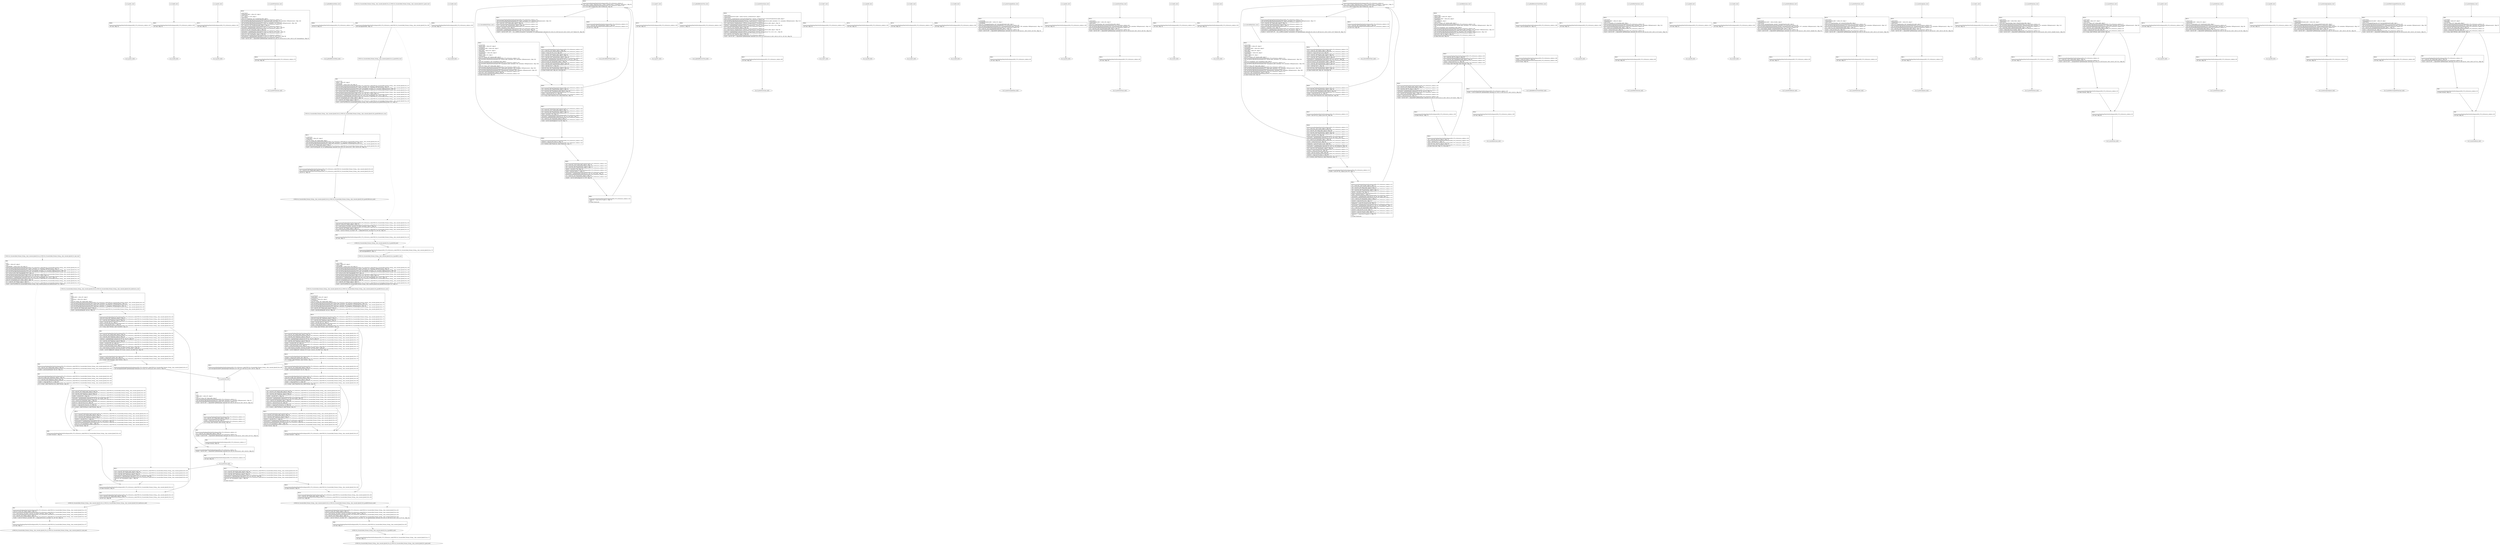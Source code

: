 digraph "icfg graph" {
BBio_ll_good1_end [label="{io_ll_good1_end}"];
BBio_ll_bad6_end [label="{io_ll_bad6_end}"];
BBio_ll_good5_end [label="{io_ll_good5_end}"];
BBio_ll_printWcharLine_end [label="{io_ll_printWcharLine_end}"];
BBio_ll_globalReturnsFalse_end [label="{io_ll_globalReturnsFalse_end}"];
BBCWE134_Uncontrolled_Format_String__char_console_fprintf_61a_ll_CWE134_Uncontrolled_Format_String__char_console_fprintf_61_bad_end [label="{CWE134_Uncontrolled_Format_String__char_console_fprintf_61a_ll_CWE134_Uncontrolled_Format_String__char_console_fprintf_61_bad_end}"];
BBCWE134_Uncontrolled_Format_String__char_console_fprintf_61a_ll_goodB2G_end [label="{CWE134_Uncontrolled_Format_String__char_console_fprintf_61a_ll_goodB2G_end}"];
BBio_ll_bad8_end [label="{io_ll_bad8_end}"];
BBio_ll_decodeHexWChars_end [label="{io_ll_decodeHexWChars_end}"];
BBio_ll_good7_end [label="{io_ll_good7_end}"];
BBCWE134_Uncontrolled_Format_String__char_console_fprintf_61b_ll_CWE134_Uncontrolled_Format_String__char_console_fprintf_61b_goodB2GSource_end [label="{CWE134_Uncontrolled_Format_String__char_console_fprintf_61b_ll_CWE134_Uncontrolled_Format_String__char_console_fprintf_61b_goodB2GSource_end}"];
BBCWE134_Uncontrolled_Format_String__char_console_fprintf_61a_ll_goodG2B_end [label="{CWE134_Uncontrolled_Format_String__char_console_fprintf_61a_ll_goodG2B_end}"];
BBio_ll_globalReturnsTrue_end [label="{io_ll_globalReturnsTrue_end}"];
BBio_ll_printStructLine_end [label="{io_ll_printStructLine_end}"];
BBio_ll_bad7_end [label="{io_ll_bad7_end}"];
BBio_ll_good6_end [label="{io_ll_good6_end}"];
BBio_ll_bad2_end [label="{io_ll_bad2_end}"];
BBio_ll_bad9_end [label="{io_ll_bad9_end}"];
BBio_ll_printUnsignedLine_end [label="{io_ll_printUnsignedLine_end}"];
BBio_ll_good4_end [label="{io_ll_good4_end}"];
BBio_ll_printSizeTLine_end [label="{io_ll_printSizeTLine_end}"];
BBio_ll_bad5_end [label="{io_ll_bad5_end}"];
BBio_ll_printLine_end [label="{io_ll_printLine_end}"];
BBCWE134_Uncontrolled_Format_String__char_console_fprintf_61b_ll_CWE134_Uncontrolled_Format_String__char_console_fprintf_61b_badSource_end [label="{CWE134_Uncontrolled_Format_String__char_console_fprintf_61b_ll_CWE134_Uncontrolled_Format_String__char_console_fprintf_61b_badSource_end}"];
BBio_ll_bad4_end [label="{io_ll_bad4_end}"];
BBio_ll_decodeHexChars_end [label="{io_ll_decodeHexChars_end}"];
BBCWE134_Uncontrolled_Format_String__char_console_fprintf_61a_ll_CWE134_Uncontrolled_Format_String__char_console_fprintf_61_good_end [label="{CWE134_Uncontrolled_Format_String__char_console_fprintf_61a_ll_CWE134_Uncontrolled_Format_String__char_console_fprintf_61_good_end}"];
BBCWE134_Uncontrolled_Format_String__char_console_fprintf_61b_ll_CWE134_Uncontrolled_Format_String__char_console_fprintf_61b_goodG2BSource_end [label="{CWE134_Uncontrolled_Format_String__char_console_fprintf_61b_ll_CWE134_Uncontrolled_Format_String__char_console_fprintf_61b_goodG2BSource_end}"];
BBio_ll_printBytesLine_end [label="{io_ll_printBytesLine_end}"];
BBio_ll_globalReturnsTrueOrFalse_end [label="{io_ll_globalReturnsTrueOrFalse_end}"];
BBio_ll_good3_end [label="{io_ll_good3_end}"];
BBio_ll_printHexCharLine_end [label="{io_ll_printHexCharLine_end}"];
BBio_ll_good9_end [label="{io_ll_good9_end}"];
BBio_ll_bad3_end [label="{io_ll_bad3_end}"];
BBio_ll_printDoubleLine_end [label="{io_ll_printDoubleLine_end}"];
BBio_ll_printShortLine_end [label="{io_ll_printShortLine_end}"];
BBio_ll_printLongLine_end [label="{io_ll_printLongLine_end}"];
BBio_ll_bad1_end [label="{io_ll_bad1_end}"];
BBio_ll_printFloatLine_end [label="{io_ll_printFloatLine_end}"];
BBio_ll_printWLine_end [label="{io_ll_printWLine_end}"];
BBio_ll_good2_end [label="{io_ll_good2_end}"];
BBio_ll_printIntLine_end [label="{io_ll_printIntLine_end}"];
BBio_ll_good8_end [label="{io_ll_good8_end}"];
BBio_ll_printLongLongLine_end [label="{io_ll_printLongLongLine_end}"];
BBio_ll_printHexUnsignedCharLine_end [label="{io_ll_printHexUnsignedCharLine_end}"];
BBio_ll_printSinkLine_end [label="{io_ll_printSinkLine_end}"];
BBio_ll_good1_start [label="{io_ll_good1_start}", shape=record];
io_ll_good1BB69 [label="{BB69:\l\l/home/raoxue/Desktop/MemVerif/workspace/000_079_419/source_code/io.c:187\l
  ret void, !dbg !52\l
}", shape=record];
BBio_ll_bad6_start [label="{io_ll_bad6_start}", shape=record];
io_ll_bad6BB83 [label="{BB83:\l\l/home/raoxue/Desktop/MemVerif/workspace/000_079_419/source_code/io.c:203\l
  ret void, !dbg !52\l
}", shape=record];
BBio_ll_good5_start [label="{io_ll_good5_start}", shape=record];
io_ll_good5BB73 [label="{BB73:\l\l/home/raoxue/Desktop/MemVerif/workspace/000_079_419/source_code/io.c:191\l
  ret void, !dbg !52\l
}", shape=record];
BBio_ll_printWcharLine_start [label="{io_ll_printWcharLine_start}", shape=record];
io_ll_printWcharLineBB28 [label="{BB28:\l\l/:449379328\l
  %wideChar.addr = alloca i32, align 4\l
/:449379328\l
  %s = alloca [2 x i32], align 4\l
/:449379328\l
  store i32 %wideChar, i32* %wideChar.addr, align 4\l
/home/raoxue/Desktop/MemVerif/workspace/000_079_419/source_code/io.c:70\l
  call void @llvm.dbg.declare(metadata i32* %wideChar.addr, metadata !162, metadata !DIExpression()), !dbg !163\l
/home/raoxue/Desktop/MemVerif/workspace/000_079_419/source_code/io.c:74\l
  call void @llvm.dbg.declare(metadata [2 x i32]* %s, metadata !164, metadata !DIExpression()), !dbg !168\l
/home/raoxue/Desktop/MemVerif/workspace/000_079_419/source_code/io.c:75\l
  %0 = load i32, i32* %wideChar.addr, align 4, !dbg !61\l
/home/raoxue/Desktop/MemVerif/workspace/000_079_419/source_code/io.c:75\l
  %arrayidx = getelementptr inbounds [2 x i32], [2 x i32]* %s, i64 0, i64 0, !dbg !62\l
/home/raoxue/Desktop/MemVerif/workspace/000_079_419/source_code/io.c:75\l
  store i32 %0, i32* %arrayidx, align 4, !dbg !63\l
/home/raoxue/Desktop/MemVerif/workspace/000_079_419/source_code/io.c:76\l
  %arrayidx1 = getelementptr inbounds [2 x i32], [2 x i32]* %s, i64 0, i64 1, !dbg !64\l
/home/raoxue/Desktop/MemVerif/workspace/000_079_419/source_code/io.c:76\l
  store i32 0, i32* %arrayidx1, align 4, !dbg !65\l
/home/raoxue/Desktop/MemVerif/workspace/000_079_419/source_code/io.c:77\l
  %arraydecay = getelementptr inbounds [2 x i32], [2 x i32]* %s, i64 0, i64 0, !dbg !66\l
/home/raoxue/Desktop/MemVerif/workspace/000_079_419/source_code/io.c:77\l
  %call = call i32 (i8*, ...) @printf(i8* getelementptr inbounds ([5 x i8], [5 x i8]* @.str.10, i64 0, i64 0), i32* %arraydecay), !dbg !67\l
}", shape=record];
io_ll_printWcharLineBB28 [label="{BB28:\l\l/:449379328\l
  %wideChar.addr = alloca i32, align 4\l
/:449379328\l
  %s = alloca [2 x i32], align 4\l
/:449379328\l
  store i32 %wideChar, i32* %wideChar.addr, align 4\l
/home/raoxue/Desktop/MemVerif/workspace/000_079_419/source_code/io.c:70\l
  call void @llvm.dbg.declare(metadata i32* %wideChar.addr, metadata !162, metadata !DIExpression()), !dbg !163\l
/home/raoxue/Desktop/MemVerif/workspace/000_079_419/source_code/io.c:74\l
  call void @llvm.dbg.declare(metadata [2 x i32]* %s, metadata !164, metadata !DIExpression()), !dbg !168\l
/home/raoxue/Desktop/MemVerif/workspace/000_079_419/source_code/io.c:75\l
  %0 = load i32, i32* %wideChar.addr, align 4, !dbg !61\l
/home/raoxue/Desktop/MemVerif/workspace/000_079_419/source_code/io.c:75\l
  %arrayidx = getelementptr inbounds [2 x i32], [2 x i32]* %s, i64 0, i64 0, !dbg !62\l
/home/raoxue/Desktop/MemVerif/workspace/000_079_419/source_code/io.c:75\l
  store i32 %0, i32* %arrayidx, align 4, !dbg !63\l
/home/raoxue/Desktop/MemVerif/workspace/000_079_419/source_code/io.c:76\l
  %arrayidx1 = getelementptr inbounds [2 x i32], [2 x i32]* %s, i64 0, i64 1, !dbg !64\l
/home/raoxue/Desktop/MemVerif/workspace/000_079_419/source_code/io.c:76\l
  store i32 0, i32* %arrayidx1, align 4, !dbg !65\l
/home/raoxue/Desktop/MemVerif/workspace/000_079_419/source_code/io.c:77\l
  %arraydecay = getelementptr inbounds [2 x i32], [2 x i32]* %s, i64 0, i64 0, !dbg !66\l
/home/raoxue/Desktop/MemVerif/workspace/000_079_419/source_code/io.c:77\l
  %call = call i32 (i8*, ...) @printf(i8* getelementptr inbounds ([5 x i8], [5 x i8]* @.str.10, i64 0, i64 0), i32* %arraydecay), !dbg !67\l
}", shape=record];
io_ll_printWcharLineBB29 [label="{BB29:\l\l/home/raoxue/Desktop/MemVerif/workspace/000_079_419/source_code/io.c:78\l
  ret void, !dbg !68\l
}", shape=record];
BBio_ll_globalReturnsFalse_start [label="{io_ll_globalReturnsFalse_start}", shape=record];
io_ll_globalReturnsFalseBB66 [label="{BB66:\l\l/home/raoxue/Desktop/MemVerif/workspace/000_079_419/source_code/io.c:163\l
  ret i32 0, !dbg !52\l
}", shape=record];
BBCWE134_Uncontrolled_Format_String__char_console_fprintf_61a_ll_CWE134_Uncontrolled_Format_String__char_console_fprintf_61_bad_start [label="{CWE134_Uncontrolled_Format_String__char_console_fprintf_61a_ll_CWE134_Uncontrolled_Format_String__char_console_fprintf_61_bad_start}", shape=record];
CWE134_Uncontrolled_Format_String__char_console_fprintf_61a_ll_CWE134_Uncontrolled_Format_String__char_console_fprintf_61_badBB0 [label="{BB0:\l\l/:415\l
  %data = alloca i8*, align 8\l
/:415\l
  %dataBuffer = alloca [100 x i8], align 16\l
/home/raoxue/Desktop/MemVerif/workspace/000_079_419/source_code/CWE134_Uncontrolled_Format_String__char_console_fprintf_61a.c:31\l
  call void @llvm.dbg.declare(metadata i8** %data, metadata !10, metadata !DIExpression()), !dbg !13\l
/home/raoxue/Desktop/MemVerif/workspace/000_079_419/source_code/CWE134_Uncontrolled_Format_String__char_console_fprintf_61a.c:32\l
  call void @llvm.dbg.declare(metadata [100 x i8]* %dataBuffer, metadata !14, metadata !DIExpression()), !dbg !18\l
/home/raoxue/Desktop/MemVerif/workspace/000_079_419/source_code/CWE134_Uncontrolled_Format_String__char_console_fprintf_61a.c:32\l
  %0 = bitcast [100 x i8]* %dataBuffer to i8*, !dbg !18\l
/home/raoxue/Desktop/MemVerif/workspace/000_079_419/source_code/CWE134_Uncontrolled_Format_String__char_console_fprintf_61a.c:32\l
  call void @llvm.memset.p0i8.i64(i8* align 16 %0, i8 0, i64 100, i1 false), !dbg !18\l
/home/raoxue/Desktop/MemVerif/workspace/000_079_419/source_code/CWE134_Uncontrolled_Format_String__char_console_fprintf_61a.c:33\l
  %arraydecay = getelementptr inbounds [100 x i8], [100 x i8]* %dataBuffer, i64 0, i64 0, !dbg !19\l
/home/raoxue/Desktop/MemVerif/workspace/000_079_419/source_code/CWE134_Uncontrolled_Format_String__char_console_fprintf_61a.c:33\l
  store i8* %arraydecay, i8** %data, align 8, !dbg !20\l
/home/raoxue/Desktop/MemVerif/workspace/000_079_419/source_code/CWE134_Uncontrolled_Format_String__char_console_fprintf_61a.c:34\l
  %1 = load i8*, i8** %data, align 8, !dbg !21\l
/home/raoxue/Desktop/MemVerif/workspace/000_079_419/source_code/CWE134_Uncontrolled_Format_String__char_console_fprintf_61a.c:34\l
  %call = call i8* @CWE134_Uncontrolled_Format_String__char_console_fprintf_61b_badSource(i8* %1), !dbg !22\l
}", shape=record];
CWE134_Uncontrolled_Format_String__char_console_fprintf_61a_ll_CWE134_Uncontrolled_Format_String__char_console_fprintf_61_badBB0 [label="{BB0:\l\l/:415\l
  %data = alloca i8*, align 8\l
/:415\l
  %dataBuffer = alloca [100 x i8], align 16\l
/home/raoxue/Desktop/MemVerif/workspace/000_079_419/source_code/CWE134_Uncontrolled_Format_String__char_console_fprintf_61a.c:31\l
  call void @llvm.dbg.declare(metadata i8** %data, metadata !10, metadata !DIExpression()), !dbg !13\l
/home/raoxue/Desktop/MemVerif/workspace/000_079_419/source_code/CWE134_Uncontrolled_Format_String__char_console_fprintf_61a.c:32\l
  call void @llvm.dbg.declare(metadata [100 x i8]* %dataBuffer, metadata !14, metadata !DIExpression()), !dbg !18\l
/home/raoxue/Desktop/MemVerif/workspace/000_079_419/source_code/CWE134_Uncontrolled_Format_String__char_console_fprintf_61a.c:32\l
  %0 = bitcast [100 x i8]* %dataBuffer to i8*, !dbg !18\l
/home/raoxue/Desktop/MemVerif/workspace/000_079_419/source_code/CWE134_Uncontrolled_Format_String__char_console_fprintf_61a.c:32\l
  call void @llvm.memset.p0i8.i64(i8* align 16 %0, i8 0, i64 100, i1 false), !dbg !18\l
/home/raoxue/Desktop/MemVerif/workspace/000_079_419/source_code/CWE134_Uncontrolled_Format_String__char_console_fprintf_61a.c:33\l
  %arraydecay = getelementptr inbounds [100 x i8], [100 x i8]* %dataBuffer, i64 0, i64 0, !dbg !19\l
/home/raoxue/Desktop/MemVerif/workspace/000_079_419/source_code/CWE134_Uncontrolled_Format_String__char_console_fprintf_61a.c:33\l
  store i8* %arraydecay, i8** %data, align 8, !dbg !20\l
/home/raoxue/Desktop/MemVerif/workspace/000_079_419/source_code/CWE134_Uncontrolled_Format_String__char_console_fprintf_61a.c:34\l
  %1 = load i8*, i8** %data, align 8, !dbg !21\l
/home/raoxue/Desktop/MemVerif/workspace/000_079_419/source_code/CWE134_Uncontrolled_Format_String__char_console_fprintf_61a.c:34\l
  %call = call i8* @CWE134_Uncontrolled_Format_String__char_console_fprintf_61b_badSource(i8* %1), !dbg !22\l
}", shape=record];
CWE134_Uncontrolled_Format_String__char_console_fprintf_61a_ll_CWE134_Uncontrolled_Format_String__char_console_fprintf_61_badBB1 [label="{BB1:\l\l/home/raoxue/Desktop/MemVerif/workspace/000_079_419/source_code/CWE134_Uncontrolled_Format_String__char_console_fprintf_61a.c:34\l
  store i8* %call, i8** %data, align 8, !dbg !23\l
/home/raoxue/Desktop/MemVerif/workspace/000_079_419/source_code/CWE134_Uncontrolled_Format_String__char_console_fprintf_61a.c:36\l
  %2 = load %struct._IO_FILE*, %struct._IO_FILE** @stdout, align 8, !dbg !24\l
/home/raoxue/Desktop/MemVerif/workspace/000_079_419/source_code/CWE134_Uncontrolled_Format_String__char_console_fprintf_61a.c:36\l
  %3 = load i8*, i8** %data, align 8, !dbg !25\l
/home/raoxue/Desktop/MemVerif/workspace/000_079_419/source_code/CWE134_Uncontrolled_Format_String__char_console_fprintf_61a.c:36\l
  %call1 = call i32 (%struct._IO_FILE*, i8*, ...) @fprintf(%struct._IO_FILE* %2, i8* %3), !dbg !26\l
}", shape=record];
CWE134_Uncontrolled_Format_String__char_console_fprintf_61a_ll_CWE134_Uncontrolled_Format_String__char_console_fprintf_61_badBB1 [label="{BB1:\l\l/home/raoxue/Desktop/MemVerif/workspace/000_079_419/source_code/CWE134_Uncontrolled_Format_String__char_console_fprintf_61a.c:34\l
  store i8* %call, i8** %data, align 8, !dbg !23\l
/home/raoxue/Desktop/MemVerif/workspace/000_079_419/source_code/CWE134_Uncontrolled_Format_String__char_console_fprintf_61a.c:36\l
  %2 = load %struct._IO_FILE*, %struct._IO_FILE** @stdout, align 8, !dbg !24\l
/home/raoxue/Desktop/MemVerif/workspace/000_079_419/source_code/CWE134_Uncontrolled_Format_String__char_console_fprintf_61a.c:36\l
  %3 = load i8*, i8** %data, align 8, !dbg !25\l
/home/raoxue/Desktop/MemVerif/workspace/000_079_419/source_code/CWE134_Uncontrolled_Format_String__char_console_fprintf_61a.c:36\l
  %call1 = call i32 (%struct._IO_FILE*, i8*, ...) @fprintf(%struct._IO_FILE* %2, i8* %3), !dbg !26\l
}", shape=record];
CWE134_Uncontrolled_Format_String__char_console_fprintf_61a_ll_CWE134_Uncontrolled_Format_String__char_console_fprintf_61_badBB2 [label="{BB2:\l\l/home/raoxue/Desktop/MemVerif/workspace/000_079_419/source_code/CWE134_Uncontrolled_Format_String__char_console_fprintf_61a.c:37\l
  ret void, !dbg !27\l
}", shape=record];
BBCWE134_Uncontrolled_Format_String__char_console_fprintf_61a_ll_goodB2G_start [label="{CWE134_Uncontrolled_Format_String__char_console_fprintf_61a_ll_goodB2G_start}", shape=record];
CWE134_Uncontrolled_Format_String__char_console_fprintf_61a_ll_goodB2GBB6 [label="{BB6:\l\l/:105215864\l
  %data = alloca i8*, align 8\l
/:105215864\l
  %dataBuffer = alloca [100 x i8], align 16\l
/home/raoxue/Desktop/MemVerif/workspace/000_079_419/source_code/CWE134_Uncontrolled_Format_String__char_console_fprintf_61a.c:59\l
  call void @llvm.dbg.declare(metadata i8** %data, metadata !43, metadata !DIExpression()), !dbg !44\l
/home/raoxue/Desktop/MemVerif/workspace/000_079_419/source_code/CWE134_Uncontrolled_Format_String__char_console_fprintf_61a.c:60\l
  call void @llvm.dbg.declare(metadata [100 x i8]* %dataBuffer, metadata !45, metadata !DIExpression()), !dbg !46\l
/home/raoxue/Desktop/MemVerif/workspace/000_079_419/source_code/CWE134_Uncontrolled_Format_String__char_console_fprintf_61a.c:60\l
  %0 = bitcast [100 x i8]* %dataBuffer to i8*, !dbg !18\l
/home/raoxue/Desktop/MemVerif/workspace/000_079_419/source_code/CWE134_Uncontrolled_Format_String__char_console_fprintf_61a.c:60\l
  call void @llvm.memset.p0i8.i64(i8* align 16 %0, i8 0, i64 100, i1 false), !dbg !18\l
/home/raoxue/Desktop/MemVerif/workspace/000_079_419/source_code/CWE134_Uncontrolled_Format_String__char_console_fprintf_61a.c:61\l
  %arraydecay = getelementptr inbounds [100 x i8], [100 x i8]* %dataBuffer, i64 0, i64 0, !dbg !19\l
/home/raoxue/Desktop/MemVerif/workspace/000_079_419/source_code/CWE134_Uncontrolled_Format_String__char_console_fprintf_61a.c:61\l
  store i8* %arraydecay, i8** %data, align 8, !dbg !20\l
/home/raoxue/Desktop/MemVerif/workspace/000_079_419/source_code/CWE134_Uncontrolled_Format_String__char_console_fprintf_61a.c:62\l
  %1 = load i8*, i8** %data, align 8, !dbg !21\l
/home/raoxue/Desktop/MemVerif/workspace/000_079_419/source_code/CWE134_Uncontrolled_Format_String__char_console_fprintf_61a.c:62\l
  %call = call i8* @CWE134_Uncontrolled_Format_String__char_console_fprintf_61b_goodB2GSource(i8* %1), !dbg !22\l
}", shape=record];
CWE134_Uncontrolled_Format_String__char_console_fprintf_61a_ll_goodB2GBB6 [label="{BB6:\l\l/:105215864\l
  %data = alloca i8*, align 8\l
/:105215864\l
  %dataBuffer = alloca [100 x i8], align 16\l
/home/raoxue/Desktop/MemVerif/workspace/000_079_419/source_code/CWE134_Uncontrolled_Format_String__char_console_fprintf_61a.c:59\l
  call void @llvm.dbg.declare(metadata i8** %data, metadata !43, metadata !DIExpression()), !dbg !44\l
/home/raoxue/Desktop/MemVerif/workspace/000_079_419/source_code/CWE134_Uncontrolled_Format_String__char_console_fprintf_61a.c:60\l
  call void @llvm.dbg.declare(metadata [100 x i8]* %dataBuffer, metadata !45, metadata !DIExpression()), !dbg !46\l
/home/raoxue/Desktop/MemVerif/workspace/000_079_419/source_code/CWE134_Uncontrolled_Format_String__char_console_fprintf_61a.c:60\l
  %0 = bitcast [100 x i8]* %dataBuffer to i8*, !dbg !18\l
/home/raoxue/Desktop/MemVerif/workspace/000_079_419/source_code/CWE134_Uncontrolled_Format_String__char_console_fprintf_61a.c:60\l
  call void @llvm.memset.p0i8.i64(i8* align 16 %0, i8 0, i64 100, i1 false), !dbg !18\l
/home/raoxue/Desktop/MemVerif/workspace/000_079_419/source_code/CWE134_Uncontrolled_Format_String__char_console_fprintf_61a.c:61\l
  %arraydecay = getelementptr inbounds [100 x i8], [100 x i8]* %dataBuffer, i64 0, i64 0, !dbg !19\l
/home/raoxue/Desktop/MemVerif/workspace/000_079_419/source_code/CWE134_Uncontrolled_Format_String__char_console_fprintf_61a.c:61\l
  store i8* %arraydecay, i8** %data, align 8, !dbg !20\l
/home/raoxue/Desktop/MemVerif/workspace/000_079_419/source_code/CWE134_Uncontrolled_Format_String__char_console_fprintf_61a.c:62\l
  %1 = load i8*, i8** %data, align 8, !dbg !21\l
/home/raoxue/Desktop/MemVerif/workspace/000_079_419/source_code/CWE134_Uncontrolled_Format_String__char_console_fprintf_61a.c:62\l
  %call = call i8* @CWE134_Uncontrolled_Format_String__char_console_fprintf_61b_goodB2GSource(i8* %1), !dbg !22\l
}", shape=record];
CWE134_Uncontrolled_Format_String__char_console_fprintf_61a_ll_goodB2GBB7 [label="{BB7:\l\l/home/raoxue/Desktop/MemVerif/workspace/000_079_419/source_code/CWE134_Uncontrolled_Format_String__char_console_fprintf_61a.c:62\l
  store i8* %call, i8** %data, align 8, !dbg !23\l
/home/raoxue/Desktop/MemVerif/workspace/000_079_419/source_code/CWE134_Uncontrolled_Format_String__char_console_fprintf_61a.c:64\l
  %2 = load %struct._IO_FILE*, %struct._IO_FILE** @stdout, align 8, !dbg !24\l
/home/raoxue/Desktop/MemVerif/workspace/000_079_419/source_code/CWE134_Uncontrolled_Format_String__char_console_fprintf_61a.c:64\l
  %3 = load i8*, i8** %data, align 8, !dbg !25\l
/home/raoxue/Desktop/MemVerif/workspace/000_079_419/source_code/CWE134_Uncontrolled_Format_String__char_console_fprintf_61a.c:64\l
  %call1 = call i32 (%struct._IO_FILE*, i8*, ...) @fprintf(%struct._IO_FILE* %2, i8* getelementptr inbounds ([4 x i8], [4 x i8]* @.str, i64 0, i64 0), i8* %3), !dbg !26\l
}", shape=record];
CWE134_Uncontrolled_Format_String__char_console_fprintf_61a_ll_goodB2GBB7 [label="{BB7:\l\l/home/raoxue/Desktop/MemVerif/workspace/000_079_419/source_code/CWE134_Uncontrolled_Format_String__char_console_fprintf_61a.c:62\l
  store i8* %call, i8** %data, align 8, !dbg !23\l
/home/raoxue/Desktop/MemVerif/workspace/000_079_419/source_code/CWE134_Uncontrolled_Format_String__char_console_fprintf_61a.c:64\l
  %2 = load %struct._IO_FILE*, %struct._IO_FILE** @stdout, align 8, !dbg !24\l
/home/raoxue/Desktop/MemVerif/workspace/000_079_419/source_code/CWE134_Uncontrolled_Format_String__char_console_fprintf_61a.c:64\l
  %3 = load i8*, i8** %data, align 8, !dbg !25\l
/home/raoxue/Desktop/MemVerif/workspace/000_079_419/source_code/CWE134_Uncontrolled_Format_String__char_console_fprintf_61a.c:64\l
  %call1 = call i32 (%struct._IO_FILE*, i8*, ...) @fprintf(%struct._IO_FILE* %2, i8* getelementptr inbounds ([4 x i8], [4 x i8]* @.str, i64 0, i64 0), i8* %3), !dbg !26\l
}", shape=record];
CWE134_Uncontrolled_Format_String__char_console_fprintf_61a_ll_goodB2GBB8 [label="{BB8:\l\l/home/raoxue/Desktop/MemVerif/workspace/000_079_419/source_code/CWE134_Uncontrolled_Format_String__char_console_fprintf_61a.c:65\l
  ret void, !dbg !27\l
}", shape=record];
BBio_ll_bad8_start [label="{io_ll_bad8_start}", shape=record];
io_ll_bad8BB85 [label="{BB85:\l\l/home/raoxue/Desktop/MemVerif/workspace/000_079_419/source_code/io.c:205\l
  ret void, !dbg !52\l
}", shape=record];
BBio_ll_decodeHexWChars_start [label="{io_ll_decodeHexWChars_start}", shape=record];
io_ll_decodeHexWCharsBB55 [label="{BB55:\l\l/:103402056\l
  %bytes.addr = alloca i8*, align 8\l
/:103402056\l
  %numBytes.addr = alloca i64, align 8\l
/:103402056\l
  %hex.addr = alloca i32*, align 8\l
/:103402056\l
  %numWritten = alloca i64, align 8\l
/:103402056\l
  %byte = alloca i32, align 4\l
/:103402056\l
  store i8* %bytes, i8** %bytes.addr, align 8\l
/home/raoxue/Desktop/MemVerif/workspace/000_079_419/source_code/io.c:135\l
  call void @llvm.dbg.declare(metadata i8** %bytes.addr, metadata !290, metadata !DIExpression()), !dbg !291\l
/:135\l
  store i64 %numBytes, i64* %numBytes.addr, align 8\l
/home/raoxue/Desktop/MemVerif/workspace/000_079_419/source_code/io.c:135\l
  call void @llvm.dbg.declare(metadata i64* %numBytes.addr, metadata !292, metadata !DIExpression()), !dbg !293\l
/:135\l
  store i32* %hex, i32** %hex.addr, align 8\l
/home/raoxue/Desktop/MemVerif/workspace/000_079_419/source_code/io.c:135\l
  call void @llvm.dbg.declare(metadata i32** %hex.addr, metadata !294, metadata !DIExpression()), !dbg !295\l
/home/raoxue/Desktop/MemVerif/workspace/000_079_419/source_code/io.c:137\l
  call void @llvm.dbg.declare(metadata i64* %numWritten, metadata !296, metadata !DIExpression()), !dbg !297\l
/home/raoxue/Desktop/MemVerif/workspace/000_079_419/source_code/io.c:137\l
  store i64 0, i64* %numWritten, align 8, !dbg !65\l
/home/raoxue/Desktop/MemVerif/workspace/000_079_419/source_code/io.c:143\l
  br label %while.cond, !dbg !66\l
}", shape=record];
io_ll_decodeHexWCharsBB56 [label="{BB56:\l\l/home/raoxue/Desktop/MemVerif/workspace/000_079_419/source_code/io.c:143\l
  %0 = load i64, i64* %numWritten, align 8, !dbg !67\l
/home/raoxue/Desktop/MemVerif/workspace/000_079_419/source_code/io.c:143\l
  %1 = load i64, i64* %numBytes.addr, align 8, !dbg !68\l
/home/raoxue/Desktop/MemVerif/workspace/000_079_419/source_code/io.c:143\l
  %cmp = icmp ult i64 %0, %1, !dbg !69\l
/home/raoxue/Desktop/MemVerif/workspace/000_079_419/source_code/io.c:143\l
  br i1 %cmp, label %land.lhs.true, label %land.end, !dbg !70\l
}", shape=record];
io_ll_decodeHexWCharsBB57 [label="{BB57:\l\l/home/raoxue/Desktop/MemVerif/workspace/000_079_419/source_code/io.c:143\l
  %2 = load i32*, i32** %hex.addr, align 8, !dbg !71\l
/home/raoxue/Desktop/MemVerif/workspace/000_079_419/source_code/io.c:143\l
  %3 = load i64, i64* %numWritten, align 8, !dbg !72\l
/home/raoxue/Desktop/MemVerif/workspace/000_079_419/source_code/io.c:143\l
  %mul = mul i64 2, %3, !dbg !73\l
/home/raoxue/Desktop/MemVerif/workspace/000_079_419/source_code/io.c:143\l
  %arrayidx = getelementptr inbounds i32, i32* %2, i64 %mul, !dbg !71\l
/home/raoxue/Desktop/MemVerif/workspace/000_079_419/source_code/io.c:143\l
  %4 = load i32, i32* %arrayidx, align 4, !dbg !71\l
/home/raoxue/Desktop/MemVerif/workspace/000_079_419/source_code/io.c:143\l
  %call = call i32 @iswxdigit(i32 %4) #5, !dbg !74\l
}", shape=record];
io_ll_decodeHexWCharsBB57 [label="{BB57:\l\l/home/raoxue/Desktop/MemVerif/workspace/000_079_419/source_code/io.c:143\l
  %2 = load i32*, i32** %hex.addr, align 8, !dbg !71\l
/home/raoxue/Desktop/MemVerif/workspace/000_079_419/source_code/io.c:143\l
  %3 = load i64, i64* %numWritten, align 8, !dbg !72\l
/home/raoxue/Desktop/MemVerif/workspace/000_079_419/source_code/io.c:143\l
  %mul = mul i64 2, %3, !dbg !73\l
/home/raoxue/Desktop/MemVerif/workspace/000_079_419/source_code/io.c:143\l
  %arrayidx = getelementptr inbounds i32, i32* %2, i64 %mul, !dbg !71\l
/home/raoxue/Desktop/MemVerif/workspace/000_079_419/source_code/io.c:143\l
  %4 = load i32, i32* %arrayidx, align 4, !dbg !71\l
/home/raoxue/Desktop/MemVerif/workspace/000_079_419/source_code/io.c:143\l
  %call = call i32 @iswxdigit(i32 %4) #5, !dbg !74\l
}", shape=record];
io_ll_decodeHexWCharsBB59 [label="{BB59:\l\l/home/raoxue/Desktop/MemVerif/workspace/000_079_419/source_code/io.c:143\l
  %tobool = icmp ne i32 %call, 0, !dbg !74\l
/home/raoxue/Desktop/MemVerif/workspace/000_079_419/source_code/io.c:143\l
  br i1 %tobool, label %land.rhs, label %land.end, !dbg !75\l
}", shape=record];
io_ll_decodeHexWCharsBB60 [label="{BB60:\l\l/home/raoxue/Desktop/MemVerif/workspace/000_079_419/source_code/io.c:143\l
  %5 = load i32*, i32** %hex.addr, align 8, !dbg !76\l
/home/raoxue/Desktop/MemVerif/workspace/000_079_419/source_code/io.c:143\l
  %6 = load i64, i64* %numWritten, align 8, !dbg !77\l
/home/raoxue/Desktop/MemVerif/workspace/000_079_419/source_code/io.c:143\l
  %mul1 = mul i64 2, %6, !dbg !78\l
/home/raoxue/Desktop/MemVerif/workspace/000_079_419/source_code/io.c:143\l
  %add = add i64 %mul1, 1, !dbg !79\l
/home/raoxue/Desktop/MemVerif/workspace/000_079_419/source_code/io.c:143\l
  %arrayidx2 = getelementptr inbounds i32, i32* %5, i64 %add, !dbg !76\l
/home/raoxue/Desktop/MemVerif/workspace/000_079_419/source_code/io.c:143\l
  %7 = load i32, i32* %arrayidx2, align 4, !dbg !76\l
/home/raoxue/Desktop/MemVerif/workspace/000_079_419/source_code/io.c:143\l
  %call3 = call i32 @iswxdigit(i32 %7) #5, !dbg !80\l
}", shape=record];
io_ll_decodeHexWCharsBB60 [label="{BB60:\l\l/home/raoxue/Desktop/MemVerif/workspace/000_079_419/source_code/io.c:143\l
  %5 = load i32*, i32** %hex.addr, align 8, !dbg !76\l
/home/raoxue/Desktop/MemVerif/workspace/000_079_419/source_code/io.c:143\l
  %6 = load i64, i64* %numWritten, align 8, !dbg !77\l
/home/raoxue/Desktop/MemVerif/workspace/000_079_419/source_code/io.c:143\l
  %mul1 = mul i64 2, %6, !dbg !78\l
/home/raoxue/Desktop/MemVerif/workspace/000_079_419/source_code/io.c:143\l
  %add = add i64 %mul1, 1, !dbg !79\l
/home/raoxue/Desktop/MemVerif/workspace/000_079_419/source_code/io.c:143\l
  %arrayidx2 = getelementptr inbounds i32, i32* %5, i64 %add, !dbg !76\l
/home/raoxue/Desktop/MemVerif/workspace/000_079_419/source_code/io.c:143\l
  %7 = load i32, i32* %arrayidx2, align 4, !dbg !76\l
/home/raoxue/Desktop/MemVerif/workspace/000_079_419/source_code/io.c:143\l
  %call3 = call i32 @iswxdigit(i32 %7) #5, !dbg !80\l
}", shape=record];
io_ll_decodeHexWCharsBB61 [label="{BB61:\l\l/home/raoxue/Desktop/MemVerif/workspace/000_079_419/source_code/io.c:143\l
  %tobool4 = icmp ne i32 %call3, 0, !dbg !75\l
/:143\l
  br label %land.end\l
}", shape=record];
io_ll_decodeHexWCharsBB58 [label="{BB58:\l\l/home/raoxue/Desktop/MemVerif/workspace/000_079_419/source_code/io.c:0\l
  %8 = phi i1 [ false, %land.lhs.true ], [ false, %while.cond ], [ %tobool4, %land.rhs ], !dbg !81\l
/home/raoxue/Desktop/MemVerif/workspace/000_079_419/source_code/io.c:143\l
  br i1 %8, label %while.body, label %while.end, !dbg !66\l
}", shape=record];
io_ll_decodeHexWCharsBB62 [label="{BB62:\l\l/home/raoxue/Desktop/MemVerif/workspace/000_079_419/source_code/io.c:145\l
  call void @llvm.dbg.declare(metadata i32* %byte, metadata !314, metadata !DIExpression()), !dbg !316\l
/home/raoxue/Desktop/MemVerif/workspace/000_079_419/source_code/io.c:146\l
  %9 = load i32*, i32** %hex.addr, align 8, !dbg !85\l
/home/raoxue/Desktop/MemVerif/workspace/000_079_419/source_code/io.c:146\l
  %10 = load i64, i64* %numWritten, align 8, !dbg !86\l
/home/raoxue/Desktop/MemVerif/workspace/000_079_419/source_code/io.c:146\l
  %mul5 = mul i64 2, %10, !dbg !87\l
/home/raoxue/Desktop/MemVerif/workspace/000_079_419/source_code/io.c:146\l
  %arrayidx6 = getelementptr inbounds i32, i32* %9, i64 %mul5, !dbg !85\l
/home/raoxue/Desktop/MemVerif/workspace/000_079_419/source_code/io.c:146\l
  %call7 = call i32 (i32*, i32*, ...) @__isoc99_swscanf(i32* %arrayidx6, i32* getelementptr inbounds ([5 x i32], [5 x i32]* @.str.16, i64 0, i64 0), i32* %byte) #5, !dbg !88\l
}", shape=record];
io_ll_decodeHexWCharsBB62 [label="{BB62:\l\l/home/raoxue/Desktop/MemVerif/workspace/000_079_419/source_code/io.c:145\l
  call void @llvm.dbg.declare(metadata i32* %byte, metadata !314, metadata !DIExpression()), !dbg !316\l
/home/raoxue/Desktop/MemVerif/workspace/000_079_419/source_code/io.c:146\l
  %9 = load i32*, i32** %hex.addr, align 8, !dbg !85\l
/home/raoxue/Desktop/MemVerif/workspace/000_079_419/source_code/io.c:146\l
  %10 = load i64, i64* %numWritten, align 8, !dbg !86\l
/home/raoxue/Desktop/MemVerif/workspace/000_079_419/source_code/io.c:146\l
  %mul5 = mul i64 2, %10, !dbg !87\l
/home/raoxue/Desktop/MemVerif/workspace/000_079_419/source_code/io.c:146\l
  %arrayidx6 = getelementptr inbounds i32, i32* %9, i64 %mul5, !dbg !85\l
/home/raoxue/Desktop/MemVerif/workspace/000_079_419/source_code/io.c:146\l
  %call7 = call i32 (i32*, i32*, ...) @__isoc99_swscanf(i32* %arrayidx6, i32* getelementptr inbounds ([5 x i32], [5 x i32]* @.str.16, i64 0, i64 0), i32* %byte) #5, !dbg !88\l
}", shape=record];
io_ll_decodeHexWCharsBB64 [label="{BB64:\l\l/home/raoxue/Desktop/MemVerif/workspace/000_079_419/source_code/io.c:147\l
  %11 = load i32, i32* %byte, align 4, !dbg !89\l
/home/raoxue/Desktop/MemVerif/workspace/000_079_419/source_code/io.c:147\l
  %conv = trunc i32 %11 to i8, !dbg !90\l
/home/raoxue/Desktop/MemVerif/workspace/000_079_419/source_code/io.c:147\l
  %12 = load i8*, i8** %bytes.addr, align 8, !dbg !91\l
/home/raoxue/Desktop/MemVerif/workspace/000_079_419/source_code/io.c:147\l
  %13 = load i64, i64* %numWritten, align 8, !dbg !92\l
/home/raoxue/Desktop/MemVerif/workspace/000_079_419/source_code/io.c:147\l
  %arrayidx8 = getelementptr inbounds i8, i8* %12, i64 %13, !dbg !91\l
/home/raoxue/Desktop/MemVerif/workspace/000_079_419/source_code/io.c:147\l
  store i8 %conv, i8* %arrayidx8, align 1, !dbg !93\l
/home/raoxue/Desktop/MemVerif/workspace/000_079_419/source_code/io.c:148\l
  %14 = load i64, i64* %numWritten, align 8, !dbg !94\l
/home/raoxue/Desktop/MemVerif/workspace/000_079_419/source_code/io.c:148\l
  %inc = add i64 %14, 1, !dbg !94\l
/home/raoxue/Desktop/MemVerif/workspace/000_079_419/source_code/io.c:148\l
  store i64 %inc, i64* %numWritten, align 8, !dbg !94\l
/home/raoxue/Desktop/MemVerif/workspace/000_079_419/source_code/io.c:143\l
  br label %while.cond, !dbg !66, !llvm.loop !95\l
}", shape=record];
io_ll_decodeHexWCharsBB63 [label="{BB63:\l\l/home/raoxue/Desktop/MemVerif/workspace/000_079_419/source_code/io.c:151\l
  %15 = load i64, i64* %numWritten, align 8, !dbg !98\l
/home/raoxue/Desktop/MemVerif/workspace/000_079_419/source_code/io.c:151\l
  ret i64 %15, !dbg !99\l
}", shape=record];
BBio_ll_good7_start [label="{io_ll_good7_start}", shape=record];
io_ll_good7BB75 [label="{BB75:\l\l/home/raoxue/Desktop/MemVerif/workspace/000_079_419/source_code/io.c:193\l
  ret void, !dbg !52\l
}", shape=record];
BBCWE134_Uncontrolled_Format_String__char_console_fprintf_61b_ll_CWE134_Uncontrolled_Format_String__char_console_fprintf_61b_goodB2GSource_start [label="{CWE134_Uncontrolled_Format_String__char_console_fprintf_61b_ll_CWE134_Uncontrolled_Format_String__char_console_fprintf_61b_goodB2GSource_start}", shape=record];
CWE134_Uncontrolled_Format_String__char_console_fprintf_61b_ll_CWE134_Uncontrolled_Format_String__char_console_fprintf_61b_goodB2GSourceBB15 [label="{BB15:\l\l/:4124054016\l
  %data.addr = alloca i8*, align 8\l
/:4124054016\l
  %dataLen = alloca i64, align 8\l
/:4124054016\l
  store i8* %data, i8** %data.addr, align 8\l
/home/raoxue/Desktop/MemVerif/workspace/000_079_419/source_code/CWE134_Uncontrolled_Format_String__char_console_fprintf_61b.c:69\l
  call void @llvm.dbg.declare(metadata i8** %data.addr, metadata !78, metadata !DIExpression()), !dbg !79\l
/home/raoxue/Desktop/MemVerif/workspace/000_079_419/source_code/CWE134_Uncontrolled_Format_String__char_console_fprintf_61b.c:73\l
  call void @llvm.dbg.declare(metadata i64* %dataLen, metadata !80, metadata !DIExpression()), !dbg !82\l
/home/raoxue/Desktop/MemVerif/workspace/000_079_419/source_code/CWE134_Uncontrolled_Format_String__char_console_fprintf_61b.c:73\l
  %0 = load i8*, i8** %data.addr, align 8, !dbg !23\l
/home/raoxue/Desktop/MemVerif/workspace/000_079_419/source_code/CWE134_Uncontrolled_Format_String__char_console_fprintf_61b.c:73\l
  %call = call i64 @strlen(i8* %0) #5, !dbg !24\l
}", shape=record];
CWE134_Uncontrolled_Format_String__char_console_fprintf_61b_ll_CWE134_Uncontrolled_Format_String__char_console_fprintf_61b_goodB2GSourceBB15 [label="{BB15:\l\l/:4124054016\l
  %data.addr = alloca i8*, align 8\l
/:4124054016\l
  %dataLen = alloca i64, align 8\l
/:4124054016\l
  store i8* %data, i8** %data.addr, align 8\l
/home/raoxue/Desktop/MemVerif/workspace/000_079_419/source_code/CWE134_Uncontrolled_Format_String__char_console_fprintf_61b.c:69\l
  call void @llvm.dbg.declare(metadata i8** %data.addr, metadata !78, metadata !DIExpression()), !dbg !79\l
/home/raoxue/Desktop/MemVerif/workspace/000_079_419/source_code/CWE134_Uncontrolled_Format_String__char_console_fprintf_61b.c:73\l
  call void @llvm.dbg.declare(metadata i64* %dataLen, metadata !80, metadata !DIExpression()), !dbg !82\l
/home/raoxue/Desktop/MemVerif/workspace/000_079_419/source_code/CWE134_Uncontrolled_Format_String__char_console_fprintf_61b.c:73\l
  %0 = load i8*, i8** %data.addr, align 8, !dbg !23\l
/home/raoxue/Desktop/MemVerif/workspace/000_079_419/source_code/CWE134_Uncontrolled_Format_String__char_console_fprintf_61b.c:73\l
  %call = call i64 @strlen(i8* %0) #5, !dbg !24\l
}", shape=record];
CWE134_Uncontrolled_Format_String__char_console_fprintf_61b_ll_CWE134_Uncontrolled_Format_String__char_console_fprintf_61b_goodB2GSourceBB16 [label="{BB16:\l\l/home/raoxue/Desktop/MemVerif/workspace/000_079_419/source_code/CWE134_Uncontrolled_Format_String__char_console_fprintf_61b.c:73\l
  store i64 %call, i64* %dataLen, align 8, !dbg !22\l
/home/raoxue/Desktop/MemVerif/workspace/000_079_419/source_code/CWE134_Uncontrolled_Format_String__char_console_fprintf_61b.c:75\l
  %1 = load i64, i64* %dataLen, align 8, !dbg !25\l
/home/raoxue/Desktop/MemVerif/workspace/000_079_419/source_code/CWE134_Uncontrolled_Format_String__char_console_fprintf_61b.c:75\l
  %sub = sub i64 100, %1, !dbg !27\l
/home/raoxue/Desktop/MemVerif/workspace/000_079_419/source_code/CWE134_Uncontrolled_Format_String__char_console_fprintf_61b.c:75\l
  %cmp = icmp ugt i64 %sub, 1, !dbg !28\l
/home/raoxue/Desktop/MemVerif/workspace/000_079_419/source_code/CWE134_Uncontrolled_Format_String__char_console_fprintf_61b.c:75\l
  br i1 %cmp, label %if.then, label %if.end18, !dbg !29\l
}", shape=record];
CWE134_Uncontrolled_Format_String__char_console_fprintf_61b_ll_CWE134_Uncontrolled_Format_String__char_console_fprintf_61b_goodB2GSourceBB17 [label="{BB17:\l\l/home/raoxue/Desktop/MemVerif/workspace/000_079_419/source_code/CWE134_Uncontrolled_Format_String__char_console_fprintf_61b.c:78\l
  %2 = load i8*, i8** %data.addr, align 8, !dbg !30\l
/home/raoxue/Desktop/MemVerif/workspace/000_079_419/source_code/CWE134_Uncontrolled_Format_String__char_console_fprintf_61b.c:78\l
  %3 = load i64, i64* %dataLen, align 8, !dbg !33\l
/home/raoxue/Desktop/MemVerif/workspace/000_079_419/source_code/CWE134_Uncontrolled_Format_String__char_console_fprintf_61b.c:78\l
  %add.ptr = getelementptr inbounds i8, i8* %2, i64 %3, !dbg !34\l
/home/raoxue/Desktop/MemVerif/workspace/000_079_419/source_code/CWE134_Uncontrolled_Format_String__char_console_fprintf_61b.c:78\l
  %4 = load i64, i64* %dataLen, align 8, !dbg !35\l
/home/raoxue/Desktop/MemVerif/workspace/000_079_419/source_code/CWE134_Uncontrolled_Format_String__char_console_fprintf_61b.c:78\l
  %sub1 = sub i64 100, %4, !dbg !36\l
/home/raoxue/Desktop/MemVerif/workspace/000_079_419/source_code/CWE134_Uncontrolled_Format_String__char_console_fprintf_61b.c:78\l
  %conv = trunc i64 %sub1 to i32, !dbg !37\l
/home/raoxue/Desktop/MemVerif/workspace/000_079_419/source_code/CWE134_Uncontrolled_Format_String__char_console_fprintf_61b.c:78\l
  %5 = load %struct._IO_FILE*, %struct._IO_FILE** @stdin, align 8, !dbg !38\l
/home/raoxue/Desktop/MemVerif/workspace/000_079_419/source_code/CWE134_Uncontrolled_Format_String__char_console_fprintf_61b.c:78\l
  %call2 = call i8* @fgets(i8* %add.ptr, i32 %conv, %struct._IO_FILE* %5), !dbg !39\l
}", shape=record];
CWE134_Uncontrolled_Format_String__char_console_fprintf_61b_ll_CWE134_Uncontrolled_Format_String__char_console_fprintf_61b_goodB2GSourceBB17 [label="{BB17:\l\l/home/raoxue/Desktop/MemVerif/workspace/000_079_419/source_code/CWE134_Uncontrolled_Format_String__char_console_fprintf_61b.c:78\l
  %2 = load i8*, i8** %data.addr, align 8, !dbg !30\l
/home/raoxue/Desktop/MemVerif/workspace/000_079_419/source_code/CWE134_Uncontrolled_Format_String__char_console_fprintf_61b.c:78\l
  %3 = load i64, i64* %dataLen, align 8, !dbg !33\l
/home/raoxue/Desktop/MemVerif/workspace/000_079_419/source_code/CWE134_Uncontrolled_Format_String__char_console_fprintf_61b.c:78\l
  %add.ptr = getelementptr inbounds i8, i8* %2, i64 %3, !dbg !34\l
/home/raoxue/Desktop/MemVerif/workspace/000_079_419/source_code/CWE134_Uncontrolled_Format_String__char_console_fprintf_61b.c:78\l
  %4 = load i64, i64* %dataLen, align 8, !dbg !35\l
/home/raoxue/Desktop/MemVerif/workspace/000_079_419/source_code/CWE134_Uncontrolled_Format_String__char_console_fprintf_61b.c:78\l
  %sub1 = sub i64 100, %4, !dbg !36\l
/home/raoxue/Desktop/MemVerif/workspace/000_079_419/source_code/CWE134_Uncontrolled_Format_String__char_console_fprintf_61b.c:78\l
  %conv = trunc i64 %sub1 to i32, !dbg !37\l
/home/raoxue/Desktop/MemVerif/workspace/000_079_419/source_code/CWE134_Uncontrolled_Format_String__char_console_fprintf_61b.c:78\l
  %5 = load %struct._IO_FILE*, %struct._IO_FILE** @stdin, align 8, !dbg !38\l
/home/raoxue/Desktop/MemVerif/workspace/000_079_419/source_code/CWE134_Uncontrolled_Format_String__char_console_fprintf_61b.c:78\l
  %call2 = call i8* @fgets(i8* %add.ptr, i32 %conv, %struct._IO_FILE* %5), !dbg !39\l
}", shape=record];
CWE134_Uncontrolled_Format_String__char_console_fprintf_61b_ll_CWE134_Uncontrolled_Format_String__char_console_fprintf_61b_goodB2GSourceBB19 [label="{BB19:\l\l/home/raoxue/Desktop/MemVerif/workspace/000_079_419/source_code/CWE134_Uncontrolled_Format_String__char_console_fprintf_61b.c:78\l
  %cmp3 = icmp ne i8* %call2, null, !dbg !40\l
/home/raoxue/Desktop/MemVerif/workspace/000_079_419/source_code/CWE134_Uncontrolled_Format_String__char_console_fprintf_61b.c:78\l
  br i1 %cmp3, label %if.then5, label %if.else, !dbg !41\l
}", shape=record];
CWE134_Uncontrolled_Format_String__char_console_fprintf_61b_ll_CWE134_Uncontrolled_Format_String__char_console_fprintf_61b_goodB2GSourceBB20 [label="{BB20:\l\l/home/raoxue/Desktop/MemVerif/workspace/000_079_419/source_code/CWE134_Uncontrolled_Format_String__char_console_fprintf_61b.c:82\l
  %6 = load i8*, i8** %data.addr, align 8, !dbg !42\l
/home/raoxue/Desktop/MemVerif/workspace/000_079_419/source_code/CWE134_Uncontrolled_Format_String__char_console_fprintf_61b.c:82\l
  %call6 = call i64 @strlen(i8* %6) #5, !dbg !44\l
}", shape=record];
CWE134_Uncontrolled_Format_String__char_console_fprintf_61b_ll_CWE134_Uncontrolled_Format_String__char_console_fprintf_61b_goodB2GSourceBB20 [label="{BB20:\l\l/home/raoxue/Desktop/MemVerif/workspace/000_079_419/source_code/CWE134_Uncontrolled_Format_String__char_console_fprintf_61b.c:82\l
  %6 = load i8*, i8** %data.addr, align 8, !dbg !42\l
/home/raoxue/Desktop/MemVerif/workspace/000_079_419/source_code/CWE134_Uncontrolled_Format_String__char_console_fprintf_61b.c:82\l
  %call6 = call i64 @strlen(i8* %6) #5, !dbg !44\l
}", shape=record];
CWE134_Uncontrolled_Format_String__char_console_fprintf_61b_ll_CWE134_Uncontrolled_Format_String__char_console_fprintf_61b_goodB2GSourceBB22 [label="{BB22:\l\l/home/raoxue/Desktop/MemVerif/workspace/000_079_419/source_code/CWE134_Uncontrolled_Format_String__char_console_fprintf_61b.c:82\l
  store i64 %call6, i64* %dataLen, align 8, !dbg !45\l
/home/raoxue/Desktop/MemVerif/workspace/000_079_419/source_code/CWE134_Uncontrolled_Format_String__char_console_fprintf_61b.c:83\l
  %7 = load i64, i64* %dataLen, align 8, !dbg !46\l
/home/raoxue/Desktop/MemVerif/workspace/000_079_419/source_code/CWE134_Uncontrolled_Format_String__char_console_fprintf_61b.c:83\l
  %cmp7 = icmp ugt i64 %7, 0, !dbg !48\l
/home/raoxue/Desktop/MemVerif/workspace/000_079_419/source_code/CWE134_Uncontrolled_Format_String__char_console_fprintf_61b.c:83\l
  br i1 %cmp7, label %land.lhs.true, label %if.end, !dbg !49\l
}", shape=record];
CWE134_Uncontrolled_Format_String__char_console_fprintf_61b_ll_CWE134_Uncontrolled_Format_String__char_console_fprintf_61b_goodB2GSourceBB23 [label="{BB23:\l\l/home/raoxue/Desktop/MemVerif/workspace/000_079_419/source_code/CWE134_Uncontrolled_Format_String__char_console_fprintf_61b.c:83\l
  %8 = load i8*, i8** %data.addr, align 8, !dbg !50\l
/home/raoxue/Desktop/MemVerif/workspace/000_079_419/source_code/CWE134_Uncontrolled_Format_String__char_console_fprintf_61b.c:83\l
  %9 = load i64, i64* %dataLen, align 8, !dbg !51\l
/home/raoxue/Desktop/MemVerif/workspace/000_079_419/source_code/CWE134_Uncontrolled_Format_String__char_console_fprintf_61b.c:83\l
  %sub9 = sub i64 %9, 1, !dbg !52\l
/home/raoxue/Desktop/MemVerif/workspace/000_079_419/source_code/CWE134_Uncontrolled_Format_String__char_console_fprintf_61b.c:83\l
  %arrayidx = getelementptr inbounds i8, i8* %8, i64 %sub9, !dbg !50\l
/home/raoxue/Desktop/MemVerif/workspace/000_079_419/source_code/CWE134_Uncontrolled_Format_String__char_console_fprintf_61b.c:83\l
  %10 = load i8, i8* %arrayidx, align 1, !dbg !50\l
/home/raoxue/Desktop/MemVerif/workspace/000_079_419/source_code/CWE134_Uncontrolled_Format_String__char_console_fprintf_61b.c:83\l
  %conv10 = sext i8 %10 to i32, !dbg !50\l
/home/raoxue/Desktop/MemVerif/workspace/000_079_419/source_code/CWE134_Uncontrolled_Format_String__char_console_fprintf_61b.c:83\l
  %cmp11 = icmp eq i32 %conv10, 10, !dbg !53\l
/home/raoxue/Desktop/MemVerif/workspace/000_079_419/source_code/CWE134_Uncontrolled_Format_String__char_console_fprintf_61b.c:83\l
  br i1 %cmp11, label %if.then13, label %if.end, !dbg !54\l
}", shape=record];
CWE134_Uncontrolled_Format_String__char_console_fprintf_61b_ll_CWE134_Uncontrolled_Format_String__char_console_fprintf_61b_goodB2GSourceBB25 [label="{BB25:\l\l/home/raoxue/Desktop/MemVerif/workspace/000_079_419/source_code/CWE134_Uncontrolled_Format_String__char_console_fprintf_61b.c:85\l
  %11 = load i8*, i8** %data.addr, align 8, !dbg !55\l
/home/raoxue/Desktop/MemVerif/workspace/000_079_419/source_code/CWE134_Uncontrolled_Format_String__char_console_fprintf_61b.c:85\l
  %12 = load i64, i64* %dataLen, align 8, !dbg !57\l
/home/raoxue/Desktop/MemVerif/workspace/000_079_419/source_code/CWE134_Uncontrolled_Format_String__char_console_fprintf_61b.c:85\l
  %sub14 = sub i64 %12, 1, !dbg !58\l
/home/raoxue/Desktop/MemVerif/workspace/000_079_419/source_code/CWE134_Uncontrolled_Format_String__char_console_fprintf_61b.c:85\l
  %arrayidx15 = getelementptr inbounds i8, i8* %11, i64 %sub14, !dbg !55\l
/home/raoxue/Desktop/MemVerif/workspace/000_079_419/source_code/CWE134_Uncontrolled_Format_String__char_console_fprintf_61b.c:85\l
  store i8 0, i8* %arrayidx15, align 1, !dbg !59\l
/home/raoxue/Desktop/MemVerif/workspace/000_079_419/source_code/CWE134_Uncontrolled_Format_String__char_console_fprintf_61b.c:86\l
  br label %if.end, !dbg !60\l
}", shape=record];
CWE134_Uncontrolled_Format_String__char_console_fprintf_61b_ll_CWE134_Uncontrolled_Format_String__char_console_fprintf_61b_goodB2GSourceBB24 [label="{BB24:\l\l/home/raoxue/Desktop/MemVerif/workspace/000_079_419/source_code/CWE134_Uncontrolled_Format_String__char_console_fprintf_61b.c:87\l
  br label %if.end17, !dbg !61\l
}", shape=record];
CWE134_Uncontrolled_Format_String__char_console_fprintf_61b_ll_CWE134_Uncontrolled_Format_String__char_console_fprintf_61b_goodB2GSourceBB21 [label="{BB21:\l\l/home/raoxue/Desktop/MemVerif/workspace/000_079_419/source_code/CWE134_Uncontrolled_Format_String__char_console_fprintf_61b.c:90\l
  call void @printLine(i8* getelementptr inbounds ([15 x i8], [15 x i8]* @.str, i64 0, i64 0)), !dbg !62\l
}", shape=record];
CWE134_Uncontrolled_Format_String__char_console_fprintf_61b_ll_CWE134_Uncontrolled_Format_String__char_console_fprintf_61b_goodB2GSourceBB21 [label="{BB21:\l\l/home/raoxue/Desktop/MemVerif/workspace/000_079_419/source_code/CWE134_Uncontrolled_Format_String__char_console_fprintf_61b.c:90\l
  call void @printLine(i8* getelementptr inbounds ([15 x i8], [15 x i8]* @.str, i64 0, i64 0)), !dbg !62\l
}", shape=record];
CWE134_Uncontrolled_Format_String__char_console_fprintf_61b_ll_CWE134_Uncontrolled_Format_String__char_console_fprintf_61b_goodB2GSourceBB27 [label="{BB27:\l\l/home/raoxue/Desktop/MemVerif/workspace/000_079_419/source_code/CWE134_Uncontrolled_Format_String__char_console_fprintf_61b.c:92\l
  %13 = load i8*, i8** %data.addr, align 8, !dbg !64\l
/home/raoxue/Desktop/MemVerif/workspace/000_079_419/source_code/CWE134_Uncontrolled_Format_String__char_console_fprintf_61b.c:92\l
  %14 = load i64, i64* %dataLen, align 8, !dbg !65\l
/home/raoxue/Desktop/MemVerif/workspace/000_079_419/source_code/CWE134_Uncontrolled_Format_String__char_console_fprintf_61b.c:92\l
  %arrayidx16 = getelementptr inbounds i8, i8* %13, i64 %14, !dbg !64\l
/home/raoxue/Desktop/MemVerif/workspace/000_079_419/source_code/CWE134_Uncontrolled_Format_String__char_console_fprintf_61b.c:92\l
  store i8 0, i8* %arrayidx16, align 1, !dbg !66\l
/:92\l
  br label %if.end17\l
}", shape=record];
CWE134_Uncontrolled_Format_String__char_console_fprintf_61b_ll_CWE134_Uncontrolled_Format_String__char_console_fprintf_61b_goodB2GSourceBB26 [label="{BB26:\l\l/home/raoxue/Desktop/MemVerif/workspace/000_079_419/source_code/CWE134_Uncontrolled_Format_String__char_console_fprintf_61b.c:94\l
  br label %if.end18, !dbg !67\l
}", shape=record];
CWE134_Uncontrolled_Format_String__char_console_fprintf_61b_ll_CWE134_Uncontrolled_Format_String__char_console_fprintf_61b_goodB2GSourceBB18 [label="{BB18:\l\l/home/raoxue/Desktop/MemVerif/workspace/000_079_419/source_code/CWE134_Uncontrolled_Format_String__char_console_fprintf_61b.c:96\l
  %15 = load i8*, i8** %data.addr, align 8, !dbg !68\l
/home/raoxue/Desktop/MemVerif/workspace/000_079_419/source_code/CWE134_Uncontrolled_Format_String__char_console_fprintf_61b.c:96\l
  ret i8* %15, !dbg !69\l
}", shape=record];
BBCWE134_Uncontrolled_Format_String__char_console_fprintf_61a_ll_goodG2B_start [label="{CWE134_Uncontrolled_Format_String__char_console_fprintf_61a_ll_goodG2B_start}", shape=record];
CWE134_Uncontrolled_Format_String__char_console_fprintf_61a_ll_goodG2BBB3 [label="{BB3:\l\l/:105215128\l
  %data = alloca i8*, align 8\l
/:105215128\l
  %dataBuffer = alloca [100 x i8], align 16\l
/home/raoxue/Desktop/MemVerif/workspace/000_079_419/source_code/CWE134_Uncontrolled_Format_String__char_console_fprintf_61a.c:47\l
  call void @llvm.dbg.declare(metadata i8** %data, metadata !29, metadata !DIExpression()), !dbg !30\l
/home/raoxue/Desktop/MemVerif/workspace/000_079_419/source_code/CWE134_Uncontrolled_Format_String__char_console_fprintf_61a.c:48\l
  call void @llvm.dbg.declare(metadata [100 x i8]* %dataBuffer, metadata !31, metadata !DIExpression()), !dbg !32\l
/home/raoxue/Desktop/MemVerif/workspace/000_079_419/source_code/CWE134_Uncontrolled_Format_String__char_console_fprintf_61a.c:48\l
  %0 = bitcast [100 x i8]* %dataBuffer to i8*, !dbg !18\l
/home/raoxue/Desktop/MemVerif/workspace/000_079_419/source_code/CWE134_Uncontrolled_Format_String__char_console_fprintf_61a.c:48\l
  call void @llvm.memset.p0i8.i64(i8* align 16 %0, i8 0, i64 100, i1 false), !dbg !18\l
/home/raoxue/Desktop/MemVerif/workspace/000_079_419/source_code/CWE134_Uncontrolled_Format_String__char_console_fprintf_61a.c:49\l
  %arraydecay = getelementptr inbounds [100 x i8], [100 x i8]* %dataBuffer, i64 0, i64 0, !dbg !19\l
/home/raoxue/Desktop/MemVerif/workspace/000_079_419/source_code/CWE134_Uncontrolled_Format_String__char_console_fprintf_61a.c:49\l
  store i8* %arraydecay, i8** %data, align 8, !dbg !20\l
/home/raoxue/Desktop/MemVerif/workspace/000_079_419/source_code/CWE134_Uncontrolled_Format_String__char_console_fprintf_61a.c:50\l
  %1 = load i8*, i8** %data, align 8, !dbg !21\l
/home/raoxue/Desktop/MemVerif/workspace/000_079_419/source_code/CWE134_Uncontrolled_Format_String__char_console_fprintf_61a.c:50\l
  %call = call i8* @CWE134_Uncontrolled_Format_String__char_console_fprintf_61b_goodG2BSource(i8* %1), !dbg !22\l
}", shape=record];
CWE134_Uncontrolled_Format_String__char_console_fprintf_61a_ll_goodG2BBB3 [label="{BB3:\l\l/:105215128\l
  %data = alloca i8*, align 8\l
/:105215128\l
  %dataBuffer = alloca [100 x i8], align 16\l
/home/raoxue/Desktop/MemVerif/workspace/000_079_419/source_code/CWE134_Uncontrolled_Format_String__char_console_fprintf_61a.c:47\l
  call void @llvm.dbg.declare(metadata i8** %data, metadata !29, metadata !DIExpression()), !dbg !30\l
/home/raoxue/Desktop/MemVerif/workspace/000_079_419/source_code/CWE134_Uncontrolled_Format_String__char_console_fprintf_61a.c:48\l
  call void @llvm.dbg.declare(metadata [100 x i8]* %dataBuffer, metadata !31, metadata !DIExpression()), !dbg !32\l
/home/raoxue/Desktop/MemVerif/workspace/000_079_419/source_code/CWE134_Uncontrolled_Format_String__char_console_fprintf_61a.c:48\l
  %0 = bitcast [100 x i8]* %dataBuffer to i8*, !dbg !18\l
/home/raoxue/Desktop/MemVerif/workspace/000_079_419/source_code/CWE134_Uncontrolled_Format_String__char_console_fprintf_61a.c:48\l
  call void @llvm.memset.p0i8.i64(i8* align 16 %0, i8 0, i64 100, i1 false), !dbg !18\l
/home/raoxue/Desktop/MemVerif/workspace/000_079_419/source_code/CWE134_Uncontrolled_Format_String__char_console_fprintf_61a.c:49\l
  %arraydecay = getelementptr inbounds [100 x i8], [100 x i8]* %dataBuffer, i64 0, i64 0, !dbg !19\l
/home/raoxue/Desktop/MemVerif/workspace/000_079_419/source_code/CWE134_Uncontrolled_Format_String__char_console_fprintf_61a.c:49\l
  store i8* %arraydecay, i8** %data, align 8, !dbg !20\l
/home/raoxue/Desktop/MemVerif/workspace/000_079_419/source_code/CWE134_Uncontrolled_Format_String__char_console_fprintf_61a.c:50\l
  %1 = load i8*, i8** %data, align 8, !dbg !21\l
/home/raoxue/Desktop/MemVerif/workspace/000_079_419/source_code/CWE134_Uncontrolled_Format_String__char_console_fprintf_61a.c:50\l
  %call = call i8* @CWE134_Uncontrolled_Format_String__char_console_fprintf_61b_goodG2BSource(i8* %1), !dbg !22\l
}", shape=record];
CWE134_Uncontrolled_Format_String__char_console_fprintf_61a_ll_goodG2BBB4 [label="{BB4:\l\l/home/raoxue/Desktop/MemVerif/workspace/000_079_419/source_code/CWE134_Uncontrolled_Format_String__char_console_fprintf_61a.c:50\l
  store i8* %call, i8** %data, align 8, !dbg !23\l
/home/raoxue/Desktop/MemVerif/workspace/000_079_419/source_code/CWE134_Uncontrolled_Format_String__char_console_fprintf_61a.c:52\l
  %2 = load %struct._IO_FILE*, %struct._IO_FILE** @stdout, align 8, !dbg !24\l
/home/raoxue/Desktop/MemVerif/workspace/000_079_419/source_code/CWE134_Uncontrolled_Format_String__char_console_fprintf_61a.c:52\l
  %3 = load i8*, i8** %data, align 8, !dbg !25\l
/home/raoxue/Desktop/MemVerif/workspace/000_079_419/source_code/CWE134_Uncontrolled_Format_String__char_console_fprintf_61a.c:52\l
  %call1 = call i32 (%struct._IO_FILE*, i8*, ...) @fprintf(%struct._IO_FILE* %2, i8* %3), !dbg !26\l
}", shape=record];
CWE134_Uncontrolled_Format_String__char_console_fprintf_61a_ll_goodG2BBB4 [label="{BB4:\l\l/home/raoxue/Desktop/MemVerif/workspace/000_079_419/source_code/CWE134_Uncontrolled_Format_String__char_console_fprintf_61a.c:50\l
  store i8* %call, i8** %data, align 8, !dbg !23\l
/home/raoxue/Desktop/MemVerif/workspace/000_079_419/source_code/CWE134_Uncontrolled_Format_String__char_console_fprintf_61a.c:52\l
  %2 = load %struct._IO_FILE*, %struct._IO_FILE** @stdout, align 8, !dbg !24\l
/home/raoxue/Desktop/MemVerif/workspace/000_079_419/source_code/CWE134_Uncontrolled_Format_String__char_console_fprintf_61a.c:52\l
  %3 = load i8*, i8** %data, align 8, !dbg !25\l
/home/raoxue/Desktop/MemVerif/workspace/000_079_419/source_code/CWE134_Uncontrolled_Format_String__char_console_fprintf_61a.c:52\l
  %call1 = call i32 (%struct._IO_FILE*, i8*, ...) @fprintf(%struct._IO_FILE* %2, i8* %3), !dbg !26\l
}", shape=record];
CWE134_Uncontrolled_Format_String__char_console_fprintf_61a_ll_goodG2BBB5 [label="{BB5:\l\l/home/raoxue/Desktop/MemVerif/workspace/000_079_419/source_code/CWE134_Uncontrolled_Format_String__char_console_fprintf_61a.c:53\l
  ret void, !dbg !27\l
}", shape=record];
BBio_ll_globalReturnsTrue_start [label="{io_ll_globalReturnsTrue_start}", shape=record];
io_ll_globalReturnsTrueBB65 [label="{BB65:\l\l/home/raoxue/Desktop/MemVerif/workspace/000_079_419/source_code/io.c:158\l
  ret i32 1, !dbg !52\l
}", shape=record];
BBio_ll_printStructLine_start [label="{io_ll_printStructLine_start}", shape=record];
io_ll_printStructLineBB36 [label="{BB36:\l\l/:449379328\l
  %structTwoIntsStruct.addr = alloca %struct._twoIntsStruct*, align 8\l
/:449379328\l
  store %struct._twoIntsStruct* %structTwoIntsStruct, %struct._twoIntsStruct** %structTwoIntsStruct.addr, align 8\l
/home/raoxue/Desktop/MemVerif/workspace/000_079_419/source_code/io.c:95\l
  call void @llvm.dbg.declare(metadata %struct._twoIntsStruct** %structTwoIntsStruct.addr, metadata !212, metadata !DIExpression()), !dbg !213\l
/home/raoxue/Desktop/MemVerif/workspace/000_079_419/source_code/io.c:97\l
  %0 = load %struct._twoIntsStruct*, %struct._twoIntsStruct** %structTwoIntsStruct.addr, align 8, !dbg !61\l
/home/raoxue/Desktop/MemVerif/workspace/000_079_419/source_code/io.c:97\l
  %intOne = getelementptr inbounds %struct._twoIntsStruct, %struct._twoIntsStruct* %0, i32 0, i32 0, !dbg !62\l
/home/raoxue/Desktop/MemVerif/workspace/000_079_419/source_code/io.c:97\l
  %1 = load i32, i32* %intOne, align 4, !dbg !62\l
/home/raoxue/Desktop/MemVerif/workspace/000_079_419/source_code/io.c:97\l
  %2 = load %struct._twoIntsStruct*, %struct._twoIntsStruct** %structTwoIntsStruct.addr, align 8, !dbg !63\l
/home/raoxue/Desktop/MemVerif/workspace/000_079_419/source_code/io.c:97\l
  %intTwo = getelementptr inbounds %struct._twoIntsStruct, %struct._twoIntsStruct* %2, i32 0, i32 1, !dbg !64\l
/home/raoxue/Desktop/MemVerif/workspace/000_079_419/source_code/io.c:97\l
  %3 = load i32, i32* %intTwo, align 4, !dbg !64\l
/home/raoxue/Desktop/MemVerif/workspace/000_079_419/source_code/io.c:97\l
  %call = call i32 (i8*, ...) @printf(i8* getelementptr inbounds ([10 x i8], [10 x i8]* @.str.13, i64 0, i64 0), i32 %1, i32 %3), !dbg !65\l
}", shape=record];
io_ll_printStructLineBB36 [label="{BB36:\l\l/:449379328\l
  %structTwoIntsStruct.addr = alloca %struct._twoIntsStruct*, align 8\l
/:449379328\l
  store %struct._twoIntsStruct* %structTwoIntsStruct, %struct._twoIntsStruct** %structTwoIntsStruct.addr, align 8\l
/home/raoxue/Desktop/MemVerif/workspace/000_079_419/source_code/io.c:95\l
  call void @llvm.dbg.declare(metadata %struct._twoIntsStruct** %structTwoIntsStruct.addr, metadata !212, metadata !DIExpression()), !dbg !213\l
/home/raoxue/Desktop/MemVerif/workspace/000_079_419/source_code/io.c:97\l
  %0 = load %struct._twoIntsStruct*, %struct._twoIntsStruct** %structTwoIntsStruct.addr, align 8, !dbg !61\l
/home/raoxue/Desktop/MemVerif/workspace/000_079_419/source_code/io.c:97\l
  %intOne = getelementptr inbounds %struct._twoIntsStruct, %struct._twoIntsStruct* %0, i32 0, i32 0, !dbg !62\l
/home/raoxue/Desktop/MemVerif/workspace/000_079_419/source_code/io.c:97\l
  %1 = load i32, i32* %intOne, align 4, !dbg !62\l
/home/raoxue/Desktop/MemVerif/workspace/000_079_419/source_code/io.c:97\l
  %2 = load %struct._twoIntsStruct*, %struct._twoIntsStruct** %structTwoIntsStruct.addr, align 8, !dbg !63\l
/home/raoxue/Desktop/MemVerif/workspace/000_079_419/source_code/io.c:97\l
  %intTwo = getelementptr inbounds %struct._twoIntsStruct, %struct._twoIntsStruct* %2, i32 0, i32 1, !dbg !64\l
/home/raoxue/Desktop/MemVerif/workspace/000_079_419/source_code/io.c:97\l
  %3 = load i32, i32* %intTwo, align 4, !dbg !64\l
/home/raoxue/Desktop/MemVerif/workspace/000_079_419/source_code/io.c:97\l
  %call = call i32 (i8*, ...) @printf(i8* getelementptr inbounds ([10 x i8], [10 x i8]* @.str.13, i64 0, i64 0), i32 %1, i32 %3), !dbg !65\l
}", shape=record];
io_ll_printStructLineBB37 [label="{BB37:\l\l/home/raoxue/Desktop/MemVerif/workspace/000_079_419/source_code/io.c:98\l
  ret void, !dbg !66\l
}", shape=record];
BBio_ll_bad7_start [label="{io_ll_bad7_start}", shape=record];
io_ll_bad7BB84 [label="{BB84:\l\l/home/raoxue/Desktop/MemVerif/workspace/000_079_419/source_code/io.c:204\l
  ret void, !dbg !52\l
}", shape=record];
BBio_ll_good6_start [label="{io_ll_good6_start}", shape=record];
io_ll_good6BB74 [label="{BB74:\l\l/home/raoxue/Desktop/MemVerif/workspace/000_079_419/source_code/io.c:192\l
  ret void, !dbg !52\l
}", shape=record];
BBio_ll_bad2_start [label="{io_ll_bad2_start}", shape=record];
io_ll_bad2BB79 [label="{BB79:\l\l/home/raoxue/Desktop/MemVerif/workspace/000_079_419/source_code/io.c:199\l
  ret void, !dbg !52\l
}", shape=record];
BBio_ll_bad9_start [label="{io_ll_bad9_start}", shape=record];
io_ll_bad9BB86 [label="{BB86:\l\l/home/raoxue/Desktop/MemVerif/workspace/000_079_419/source_code/io.c:206\l
  ret void, !dbg !52\l
}", shape=record];
BBio_ll_printUnsignedLine_start [label="{io_ll_printUnsignedLine_start}", shape=record];
io_ll_printUnsignedLineBB30 [label="{BB30:\l\l/:103563096\l
  %unsignedNumber.addr = alloca i32, align 4\l
/:103563096\l
  store i32 %unsignedNumber, i32* %unsignedNumber.addr, align 4\l
/home/raoxue/Desktop/MemVerif/workspace/000_079_419/source_code/io.c:80\l
  call void @llvm.dbg.declare(metadata i32* %unsignedNumber.addr, metadata !180, metadata !DIExpression()), !dbg !181\l
/home/raoxue/Desktop/MemVerif/workspace/000_079_419/source_code/io.c:82\l
  %0 = load i32, i32* %unsignedNumber.addr, align 4, !dbg !54\l
/home/raoxue/Desktop/MemVerif/workspace/000_079_419/source_code/io.c:82\l
  %call = call i32 (i8*, ...) @printf(i8* getelementptr inbounds ([4 x i8], [4 x i8]* @.str.11, i64 0, i64 0), i32 %0), !dbg !55\l
}", shape=record];
io_ll_printUnsignedLineBB30 [label="{BB30:\l\l/:103563096\l
  %unsignedNumber.addr = alloca i32, align 4\l
/:103563096\l
  store i32 %unsignedNumber, i32* %unsignedNumber.addr, align 4\l
/home/raoxue/Desktop/MemVerif/workspace/000_079_419/source_code/io.c:80\l
  call void @llvm.dbg.declare(metadata i32* %unsignedNumber.addr, metadata !180, metadata !DIExpression()), !dbg !181\l
/home/raoxue/Desktop/MemVerif/workspace/000_079_419/source_code/io.c:82\l
  %0 = load i32, i32* %unsignedNumber.addr, align 4, !dbg !54\l
/home/raoxue/Desktop/MemVerif/workspace/000_079_419/source_code/io.c:82\l
  %call = call i32 (i8*, ...) @printf(i8* getelementptr inbounds ([4 x i8], [4 x i8]* @.str.11, i64 0, i64 0), i32 %0), !dbg !55\l
}", shape=record];
io_ll_printUnsignedLineBB31 [label="{BB31:\l\l/home/raoxue/Desktop/MemVerif/workspace/000_079_419/source_code/io.c:83\l
  ret void, !dbg !56\l
}", shape=record];
BBio_ll_good4_start [label="{io_ll_good4_start}", shape=record];
io_ll_good4BB72 [label="{BB72:\l\l/home/raoxue/Desktop/MemVerif/workspace/000_079_419/source_code/io.c:190\l
  ret void, !dbg !52\l
}", shape=record];
BBio_ll_printSizeTLine_start [label="{io_ll_printSizeTLine_start}", shape=record];
io_ll_printSizeTLineBB24 [label="{BB24:\l\l/:449379328\l
  %sizeTNumber.addr = alloca i64, align 8\l
/:449379328\l
  store i64 %sizeTNumber, i64* %sizeTNumber.addr, align 8\l
/home/raoxue/Desktop/MemVerif/workspace/000_079_419/source_code/io.c:60\l
  call void @llvm.dbg.declare(metadata i64* %sizeTNumber.addr, metadata !146, metadata !DIExpression()), !dbg !147\l
/home/raoxue/Desktop/MemVerif/workspace/000_079_419/source_code/io.c:62\l
  %0 = load i64, i64* %sizeTNumber.addr, align 8, !dbg !57\l
/home/raoxue/Desktop/MemVerif/workspace/000_079_419/source_code/io.c:62\l
  %call = call i32 (i8*, ...) @printf(i8* getelementptr inbounds ([5 x i8], [5 x i8]* @.str.8, i64 0, i64 0), i64 %0), !dbg !58\l
}", shape=record];
io_ll_printSizeTLineBB24 [label="{BB24:\l\l/:449379328\l
  %sizeTNumber.addr = alloca i64, align 8\l
/:449379328\l
  store i64 %sizeTNumber, i64* %sizeTNumber.addr, align 8\l
/home/raoxue/Desktop/MemVerif/workspace/000_079_419/source_code/io.c:60\l
  call void @llvm.dbg.declare(metadata i64* %sizeTNumber.addr, metadata !146, metadata !DIExpression()), !dbg !147\l
/home/raoxue/Desktop/MemVerif/workspace/000_079_419/source_code/io.c:62\l
  %0 = load i64, i64* %sizeTNumber.addr, align 8, !dbg !57\l
/home/raoxue/Desktop/MemVerif/workspace/000_079_419/source_code/io.c:62\l
  %call = call i32 (i8*, ...) @printf(i8* getelementptr inbounds ([5 x i8], [5 x i8]* @.str.8, i64 0, i64 0), i64 %0), !dbg !58\l
}", shape=record];
io_ll_printSizeTLineBB25 [label="{BB25:\l\l/home/raoxue/Desktop/MemVerif/workspace/000_079_419/source_code/io.c:63\l
  ret void, !dbg !59\l
}", shape=record];
BBio_ll_bad5_start [label="{io_ll_bad5_start}", shape=record];
io_ll_bad5BB82 [label="{BB82:\l\l/home/raoxue/Desktop/MemVerif/workspace/000_079_419/source_code/io.c:202\l
  ret void, !dbg !52\l
}", shape=record];
BBio_ll_printLine_start [label="{io_ll_printLine_start}", shape=record];
io_ll_printLineBB0 [label="{BB0:\l\l/:415\l
  %line.addr = alloca i8*, align 8\l
/:415\l
  store i8* %line, i8** %line.addr, align 8\l
/home/raoxue/Desktop/MemVerif/workspace/000_079_419/source_code/io.c:11\l
  call void @llvm.dbg.declare(metadata i8** %line.addr, metadata !52, metadata !DIExpression()), !dbg !53\l
/home/raoxue/Desktop/MemVerif/workspace/000_079_419/source_code/io.c:13\l
  %call = call i32 (i8*, ...) @printf(i8* getelementptr inbounds ([9 x i8], [9 x i8]* @.str, i64 0, i64 0)), !dbg !54\l
}", shape=record];
io_ll_printLineBB0 [label="{BB0:\l\l/:415\l
  %line.addr = alloca i8*, align 8\l
/:415\l
  store i8* %line, i8** %line.addr, align 8\l
/home/raoxue/Desktop/MemVerif/workspace/000_079_419/source_code/io.c:11\l
  call void @llvm.dbg.declare(metadata i8** %line.addr, metadata !52, metadata !DIExpression()), !dbg !53\l
/home/raoxue/Desktop/MemVerif/workspace/000_079_419/source_code/io.c:13\l
  %call = call i32 (i8*, ...) @printf(i8* getelementptr inbounds ([9 x i8], [9 x i8]* @.str, i64 0, i64 0)), !dbg !54\l
}", shape=record];
io_ll_printLineBB1 [label="{BB1:\l\l/home/raoxue/Desktop/MemVerif/workspace/000_079_419/source_code/io.c:14\l
  %0 = load i8*, i8** %line.addr, align 8, !dbg !55\l
/home/raoxue/Desktop/MemVerif/workspace/000_079_419/source_code/io.c:14\l
  %cmp = icmp ne i8* %0, null, !dbg !57\l
/home/raoxue/Desktop/MemVerif/workspace/000_079_419/source_code/io.c:14\l
  br i1 %cmp, label %if.then, label %if.end, !dbg !58\l
}", shape=record];
io_ll_printLineBB2 [label="{BB2:\l\l/home/raoxue/Desktop/MemVerif/workspace/000_079_419/source_code/io.c:16\l
  %1 = load i8*, i8** %line.addr, align 8, !dbg !59\l
/home/raoxue/Desktop/MemVerif/workspace/000_079_419/source_code/io.c:16\l
  %call1 = call i32 (i8*, ...) @printf(i8* getelementptr inbounds ([4 x i8], [4 x i8]* @.str.1, i64 0, i64 0), i8* %1), !dbg !61\l
}", shape=record];
io_ll_printLineBB2 [label="{BB2:\l\l/home/raoxue/Desktop/MemVerif/workspace/000_079_419/source_code/io.c:16\l
  %1 = load i8*, i8** %line.addr, align 8, !dbg !59\l
/home/raoxue/Desktop/MemVerif/workspace/000_079_419/source_code/io.c:16\l
  %call1 = call i32 (i8*, ...) @printf(i8* getelementptr inbounds ([4 x i8], [4 x i8]* @.str.1, i64 0, i64 0), i8* %1), !dbg !61\l
}", shape=record];
io_ll_printLineBB4 [label="{BB4:\l\l/home/raoxue/Desktop/MemVerif/workspace/000_079_419/source_code/io.c:17\l
  br label %if.end, !dbg !62\l
}", shape=record];
io_ll_printLineBB3 [label="{BB3:\l\l/home/raoxue/Desktop/MemVerif/workspace/000_079_419/source_code/io.c:18\l
  %call2 = call i32 (i8*, ...) @printf(i8* getelementptr inbounds ([9 x i8], [9 x i8]* @.str.2, i64 0, i64 0)), !dbg !63\l
}", shape=record];
io_ll_printLineBB3 [label="{BB3:\l\l/home/raoxue/Desktop/MemVerif/workspace/000_079_419/source_code/io.c:18\l
  %call2 = call i32 (i8*, ...) @printf(i8* getelementptr inbounds ([9 x i8], [9 x i8]* @.str.2, i64 0, i64 0)), !dbg !63\l
}", shape=record];
io_ll_printLineBB5 [label="{BB5:\l\l/home/raoxue/Desktop/MemVerif/workspace/000_079_419/source_code/io.c:19\l
  ret void, !dbg !64\l
}", shape=record];
BBCWE134_Uncontrolled_Format_String__char_console_fprintf_61b_ll_CWE134_Uncontrolled_Format_String__char_console_fprintf_61b_badSource_start [label="{CWE134_Uncontrolled_Format_String__char_console_fprintf_61b_ll_CWE134_Uncontrolled_Format_String__char_console_fprintf_61b_badSource_start}", shape=record];
CWE134_Uncontrolled_Format_String__char_console_fprintf_61b_ll_CWE134_Uncontrolled_Format_String__char_console_fprintf_61b_badSourceBB0 [label="{BB0:\l\l/:415\l
  %data.addr = alloca i8*, align 8\l
/:415\l
  %dataLen = alloca i64, align 8\l
/:415\l
  store i8* %data, i8** %data.addr, align 8\l
/home/raoxue/Desktop/MemVerif/workspace/000_079_419/source_code/CWE134_Uncontrolled_Format_String__char_console_fprintf_61b.c:26\l
  call void @llvm.dbg.declare(metadata i8** %data.addr, metadata !15, metadata !DIExpression()), !dbg !16\l
/home/raoxue/Desktop/MemVerif/workspace/000_079_419/source_code/CWE134_Uncontrolled_Format_String__char_console_fprintf_61b.c:30\l
  call void @llvm.dbg.declare(metadata i64* %dataLen, metadata !17, metadata !DIExpression()), !dbg !22\l
/home/raoxue/Desktop/MemVerif/workspace/000_079_419/source_code/CWE134_Uncontrolled_Format_String__char_console_fprintf_61b.c:30\l
  %0 = load i8*, i8** %data.addr, align 8, !dbg !23\l
/home/raoxue/Desktop/MemVerif/workspace/000_079_419/source_code/CWE134_Uncontrolled_Format_String__char_console_fprintf_61b.c:30\l
  %call = call i64 @strlen(i8* %0) #5, !dbg !24\l
}", shape=record];
CWE134_Uncontrolled_Format_String__char_console_fprintf_61b_ll_CWE134_Uncontrolled_Format_String__char_console_fprintf_61b_badSourceBB0 [label="{BB0:\l\l/:415\l
  %data.addr = alloca i8*, align 8\l
/:415\l
  %dataLen = alloca i64, align 8\l
/:415\l
  store i8* %data, i8** %data.addr, align 8\l
/home/raoxue/Desktop/MemVerif/workspace/000_079_419/source_code/CWE134_Uncontrolled_Format_String__char_console_fprintf_61b.c:26\l
  call void @llvm.dbg.declare(metadata i8** %data.addr, metadata !15, metadata !DIExpression()), !dbg !16\l
/home/raoxue/Desktop/MemVerif/workspace/000_079_419/source_code/CWE134_Uncontrolled_Format_String__char_console_fprintf_61b.c:30\l
  call void @llvm.dbg.declare(metadata i64* %dataLen, metadata !17, metadata !DIExpression()), !dbg !22\l
/home/raoxue/Desktop/MemVerif/workspace/000_079_419/source_code/CWE134_Uncontrolled_Format_String__char_console_fprintf_61b.c:30\l
  %0 = load i8*, i8** %data.addr, align 8, !dbg !23\l
/home/raoxue/Desktop/MemVerif/workspace/000_079_419/source_code/CWE134_Uncontrolled_Format_String__char_console_fprintf_61b.c:30\l
  %call = call i64 @strlen(i8* %0) #5, !dbg !24\l
}", shape=record];
CWE134_Uncontrolled_Format_String__char_console_fprintf_61b_ll_CWE134_Uncontrolled_Format_String__char_console_fprintf_61b_badSourceBB1 [label="{BB1:\l\l/home/raoxue/Desktop/MemVerif/workspace/000_079_419/source_code/CWE134_Uncontrolled_Format_String__char_console_fprintf_61b.c:30\l
  store i64 %call, i64* %dataLen, align 8, !dbg !22\l
/home/raoxue/Desktop/MemVerif/workspace/000_079_419/source_code/CWE134_Uncontrolled_Format_String__char_console_fprintf_61b.c:32\l
  %1 = load i64, i64* %dataLen, align 8, !dbg !25\l
/home/raoxue/Desktop/MemVerif/workspace/000_079_419/source_code/CWE134_Uncontrolled_Format_String__char_console_fprintf_61b.c:32\l
  %sub = sub i64 100, %1, !dbg !27\l
/home/raoxue/Desktop/MemVerif/workspace/000_079_419/source_code/CWE134_Uncontrolled_Format_String__char_console_fprintf_61b.c:32\l
  %cmp = icmp ugt i64 %sub, 1, !dbg !28\l
/home/raoxue/Desktop/MemVerif/workspace/000_079_419/source_code/CWE134_Uncontrolled_Format_String__char_console_fprintf_61b.c:32\l
  br i1 %cmp, label %if.then, label %if.end18, !dbg !29\l
}", shape=record];
CWE134_Uncontrolled_Format_String__char_console_fprintf_61b_ll_CWE134_Uncontrolled_Format_String__char_console_fprintf_61b_badSourceBB2 [label="{BB2:\l\l/home/raoxue/Desktop/MemVerif/workspace/000_079_419/source_code/CWE134_Uncontrolled_Format_String__char_console_fprintf_61b.c:35\l
  %2 = load i8*, i8** %data.addr, align 8, !dbg !30\l
/home/raoxue/Desktop/MemVerif/workspace/000_079_419/source_code/CWE134_Uncontrolled_Format_String__char_console_fprintf_61b.c:35\l
  %3 = load i64, i64* %dataLen, align 8, !dbg !33\l
/home/raoxue/Desktop/MemVerif/workspace/000_079_419/source_code/CWE134_Uncontrolled_Format_String__char_console_fprintf_61b.c:35\l
  %add.ptr = getelementptr inbounds i8, i8* %2, i64 %3, !dbg !34\l
/home/raoxue/Desktop/MemVerif/workspace/000_079_419/source_code/CWE134_Uncontrolled_Format_String__char_console_fprintf_61b.c:35\l
  %4 = load i64, i64* %dataLen, align 8, !dbg !35\l
/home/raoxue/Desktop/MemVerif/workspace/000_079_419/source_code/CWE134_Uncontrolled_Format_String__char_console_fprintf_61b.c:35\l
  %sub1 = sub i64 100, %4, !dbg !36\l
/home/raoxue/Desktop/MemVerif/workspace/000_079_419/source_code/CWE134_Uncontrolled_Format_String__char_console_fprintf_61b.c:35\l
  %conv = trunc i64 %sub1 to i32, !dbg !37\l
/home/raoxue/Desktop/MemVerif/workspace/000_079_419/source_code/CWE134_Uncontrolled_Format_String__char_console_fprintf_61b.c:35\l
  %5 = load %struct._IO_FILE*, %struct._IO_FILE** @stdin, align 8, !dbg !38\l
/home/raoxue/Desktop/MemVerif/workspace/000_079_419/source_code/CWE134_Uncontrolled_Format_String__char_console_fprintf_61b.c:35\l
  %call2 = call i8* @fgets(i8* %add.ptr, i32 %conv, %struct._IO_FILE* %5), !dbg !39\l
}", shape=record];
CWE134_Uncontrolled_Format_String__char_console_fprintf_61b_ll_CWE134_Uncontrolled_Format_String__char_console_fprintf_61b_badSourceBB2 [label="{BB2:\l\l/home/raoxue/Desktop/MemVerif/workspace/000_079_419/source_code/CWE134_Uncontrolled_Format_String__char_console_fprintf_61b.c:35\l
  %2 = load i8*, i8** %data.addr, align 8, !dbg !30\l
/home/raoxue/Desktop/MemVerif/workspace/000_079_419/source_code/CWE134_Uncontrolled_Format_String__char_console_fprintf_61b.c:35\l
  %3 = load i64, i64* %dataLen, align 8, !dbg !33\l
/home/raoxue/Desktop/MemVerif/workspace/000_079_419/source_code/CWE134_Uncontrolled_Format_String__char_console_fprintf_61b.c:35\l
  %add.ptr = getelementptr inbounds i8, i8* %2, i64 %3, !dbg !34\l
/home/raoxue/Desktop/MemVerif/workspace/000_079_419/source_code/CWE134_Uncontrolled_Format_String__char_console_fprintf_61b.c:35\l
  %4 = load i64, i64* %dataLen, align 8, !dbg !35\l
/home/raoxue/Desktop/MemVerif/workspace/000_079_419/source_code/CWE134_Uncontrolled_Format_String__char_console_fprintf_61b.c:35\l
  %sub1 = sub i64 100, %4, !dbg !36\l
/home/raoxue/Desktop/MemVerif/workspace/000_079_419/source_code/CWE134_Uncontrolled_Format_String__char_console_fprintf_61b.c:35\l
  %conv = trunc i64 %sub1 to i32, !dbg !37\l
/home/raoxue/Desktop/MemVerif/workspace/000_079_419/source_code/CWE134_Uncontrolled_Format_String__char_console_fprintf_61b.c:35\l
  %5 = load %struct._IO_FILE*, %struct._IO_FILE** @stdin, align 8, !dbg !38\l
/home/raoxue/Desktop/MemVerif/workspace/000_079_419/source_code/CWE134_Uncontrolled_Format_String__char_console_fprintf_61b.c:35\l
  %call2 = call i8* @fgets(i8* %add.ptr, i32 %conv, %struct._IO_FILE* %5), !dbg !39\l
}", shape=record];
CWE134_Uncontrolled_Format_String__char_console_fprintf_61b_ll_CWE134_Uncontrolled_Format_String__char_console_fprintf_61b_badSourceBB4 [label="{BB4:\l\l/home/raoxue/Desktop/MemVerif/workspace/000_079_419/source_code/CWE134_Uncontrolled_Format_String__char_console_fprintf_61b.c:35\l
  %cmp3 = icmp ne i8* %call2, null, !dbg !40\l
/home/raoxue/Desktop/MemVerif/workspace/000_079_419/source_code/CWE134_Uncontrolled_Format_String__char_console_fprintf_61b.c:35\l
  br i1 %cmp3, label %if.then5, label %if.else, !dbg !41\l
}", shape=record];
CWE134_Uncontrolled_Format_String__char_console_fprintf_61b_ll_CWE134_Uncontrolled_Format_String__char_console_fprintf_61b_badSourceBB5 [label="{BB5:\l\l/home/raoxue/Desktop/MemVerif/workspace/000_079_419/source_code/CWE134_Uncontrolled_Format_String__char_console_fprintf_61b.c:39\l
  %6 = load i8*, i8** %data.addr, align 8, !dbg !42\l
/home/raoxue/Desktop/MemVerif/workspace/000_079_419/source_code/CWE134_Uncontrolled_Format_String__char_console_fprintf_61b.c:39\l
  %call6 = call i64 @strlen(i8* %6) #5, !dbg !44\l
}", shape=record];
CWE134_Uncontrolled_Format_String__char_console_fprintf_61b_ll_CWE134_Uncontrolled_Format_String__char_console_fprintf_61b_badSourceBB5 [label="{BB5:\l\l/home/raoxue/Desktop/MemVerif/workspace/000_079_419/source_code/CWE134_Uncontrolled_Format_String__char_console_fprintf_61b.c:39\l
  %6 = load i8*, i8** %data.addr, align 8, !dbg !42\l
/home/raoxue/Desktop/MemVerif/workspace/000_079_419/source_code/CWE134_Uncontrolled_Format_String__char_console_fprintf_61b.c:39\l
  %call6 = call i64 @strlen(i8* %6) #5, !dbg !44\l
}", shape=record];
CWE134_Uncontrolled_Format_String__char_console_fprintf_61b_ll_CWE134_Uncontrolled_Format_String__char_console_fprintf_61b_badSourceBB7 [label="{BB7:\l\l/home/raoxue/Desktop/MemVerif/workspace/000_079_419/source_code/CWE134_Uncontrolled_Format_String__char_console_fprintf_61b.c:39\l
  store i64 %call6, i64* %dataLen, align 8, !dbg !45\l
/home/raoxue/Desktop/MemVerif/workspace/000_079_419/source_code/CWE134_Uncontrolled_Format_String__char_console_fprintf_61b.c:40\l
  %7 = load i64, i64* %dataLen, align 8, !dbg !46\l
/home/raoxue/Desktop/MemVerif/workspace/000_079_419/source_code/CWE134_Uncontrolled_Format_String__char_console_fprintf_61b.c:40\l
  %cmp7 = icmp ugt i64 %7, 0, !dbg !48\l
/home/raoxue/Desktop/MemVerif/workspace/000_079_419/source_code/CWE134_Uncontrolled_Format_String__char_console_fprintf_61b.c:40\l
  br i1 %cmp7, label %land.lhs.true, label %if.end, !dbg !49\l
}", shape=record];
CWE134_Uncontrolled_Format_String__char_console_fprintf_61b_ll_CWE134_Uncontrolled_Format_String__char_console_fprintf_61b_badSourceBB8 [label="{BB8:\l\l/home/raoxue/Desktop/MemVerif/workspace/000_079_419/source_code/CWE134_Uncontrolled_Format_String__char_console_fprintf_61b.c:40\l
  %8 = load i8*, i8** %data.addr, align 8, !dbg !50\l
/home/raoxue/Desktop/MemVerif/workspace/000_079_419/source_code/CWE134_Uncontrolled_Format_String__char_console_fprintf_61b.c:40\l
  %9 = load i64, i64* %dataLen, align 8, !dbg !51\l
/home/raoxue/Desktop/MemVerif/workspace/000_079_419/source_code/CWE134_Uncontrolled_Format_String__char_console_fprintf_61b.c:40\l
  %sub9 = sub i64 %9, 1, !dbg !52\l
/home/raoxue/Desktop/MemVerif/workspace/000_079_419/source_code/CWE134_Uncontrolled_Format_String__char_console_fprintf_61b.c:40\l
  %arrayidx = getelementptr inbounds i8, i8* %8, i64 %sub9, !dbg !50\l
/home/raoxue/Desktop/MemVerif/workspace/000_079_419/source_code/CWE134_Uncontrolled_Format_String__char_console_fprintf_61b.c:40\l
  %10 = load i8, i8* %arrayidx, align 1, !dbg !50\l
/home/raoxue/Desktop/MemVerif/workspace/000_079_419/source_code/CWE134_Uncontrolled_Format_String__char_console_fprintf_61b.c:40\l
  %conv10 = sext i8 %10 to i32, !dbg !50\l
/home/raoxue/Desktop/MemVerif/workspace/000_079_419/source_code/CWE134_Uncontrolled_Format_String__char_console_fprintf_61b.c:40\l
  %cmp11 = icmp eq i32 %conv10, 10, !dbg !53\l
/home/raoxue/Desktop/MemVerif/workspace/000_079_419/source_code/CWE134_Uncontrolled_Format_String__char_console_fprintf_61b.c:40\l
  br i1 %cmp11, label %if.then13, label %if.end, !dbg !54\l
}", shape=record];
CWE134_Uncontrolled_Format_String__char_console_fprintf_61b_ll_CWE134_Uncontrolled_Format_String__char_console_fprintf_61b_badSourceBB10 [label="{BB10:\l\l/home/raoxue/Desktop/MemVerif/workspace/000_079_419/source_code/CWE134_Uncontrolled_Format_String__char_console_fprintf_61b.c:42\l
  %11 = load i8*, i8** %data.addr, align 8, !dbg !55\l
/home/raoxue/Desktop/MemVerif/workspace/000_079_419/source_code/CWE134_Uncontrolled_Format_String__char_console_fprintf_61b.c:42\l
  %12 = load i64, i64* %dataLen, align 8, !dbg !57\l
/home/raoxue/Desktop/MemVerif/workspace/000_079_419/source_code/CWE134_Uncontrolled_Format_String__char_console_fprintf_61b.c:42\l
  %sub14 = sub i64 %12, 1, !dbg !58\l
/home/raoxue/Desktop/MemVerif/workspace/000_079_419/source_code/CWE134_Uncontrolled_Format_String__char_console_fprintf_61b.c:42\l
  %arrayidx15 = getelementptr inbounds i8, i8* %11, i64 %sub14, !dbg !55\l
/home/raoxue/Desktop/MemVerif/workspace/000_079_419/source_code/CWE134_Uncontrolled_Format_String__char_console_fprintf_61b.c:42\l
  store i8 0, i8* %arrayidx15, align 1, !dbg !59\l
/home/raoxue/Desktop/MemVerif/workspace/000_079_419/source_code/CWE134_Uncontrolled_Format_String__char_console_fprintf_61b.c:43\l
  br label %if.end, !dbg !60\l
}", shape=record];
CWE134_Uncontrolled_Format_String__char_console_fprintf_61b_ll_CWE134_Uncontrolled_Format_String__char_console_fprintf_61b_badSourceBB9 [label="{BB9:\l\l/home/raoxue/Desktop/MemVerif/workspace/000_079_419/source_code/CWE134_Uncontrolled_Format_String__char_console_fprintf_61b.c:44\l
  br label %if.end17, !dbg !61\l
}", shape=record];
CWE134_Uncontrolled_Format_String__char_console_fprintf_61b_ll_CWE134_Uncontrolled_Format_String__char_console_fprintf_61b_badSourceBB6 [label="{BB6:\l\l/home/raoxue/Desktop/MemVerif/workspace/000_079_419/source_code/CWE134_Uncontrolled_Format_String__char_console_fprintf_61b.c:47\l
  call void @printLine(i8* getelementptr inbounds ([15 x i8], [15 x i8]* @.str, i64 0, i64 0)), !dbg !62\l
}", shape=record];
CWE134_Uncontrolled_Format_String__char_console_fprintf_61b_ll_CWE134_Uncontrolled_Format_String__char_console_fprintf_61b_badSourceBB6 [label="{BB6:\l\l/home/raoxue/Desktop/MemVerif/workspace/000_079_419/source_code/CWE134_Uncontrolled_Format_String__char_console_fprintf_61b.c:47\l
  call void @printLine(i8* getelementptr inbounds ([15 x i8], [15 x i8]* @.str, i64 0, i64 0)), !dbg !62\l
}", shape=record];
CWE134_Uncontrolled_Format_String__char_console_fprintf_61b_ll_CWE134_Uncontrolled_Format_String__char_console_fprintf_61b_badSourceBB12 [label="{BB12:\l\l/home/raoxue/Desktop/MemVerif/workspace/000_079_419/source_code/CWE134_Uncontrolled_Format_String__char_console_fprintf_61b.c:49\l
  %13 = load i8*, i8** %data.addr, align 8, !dbg !64\l
/home/raoxue/Desktop/MemVerif/workspace/000_079_419/source_code/CWE134_Uncontrolled_Format_String__char_console_fprintf_61b.c:49\l
  %14 = load i64, i64* %dataLen, align 8, !dbg !65\l
/home/raoxue/Desktop/MemVerif/workspace/000_079_419/source_code/CWE134_Uncontrolled_Format_String__char_console_fprintf_61b.c:49\l
  %arrayidx16 = getelementptr inbounds i8, i8* %13, i64 %14, !dbg !64\l
/home/raoxue/Desktop/MemVerif/workspace/000_079_419/source_code/CWE134_Uncontrolled_Format_String__char_console_fprintf_61b.c:49\l
  store i8 0, i8* %arrayidx16, align 1, !dbg !66\l
/:49\l
  br label %if.end17\l
}", shape=record];
CWE134_Uncontrolled_Format_String__char_console_fprintf_61b_ll_CWE134_Uncontrolled_Format_String__char_console_fprintf_61b_badSourceBB11 [label="{BB11:\l\l/home/raoxue/Desktop/MemVerif/workspace/000_079_419/source_code/CWE134_Uncontrolled_Format_String__char_console_fprintf_61b.c:51\l
  br label %if.end18, !dbg !67\l
}", shape=record];
CWE134_Uncontrolled_Format_String__char_console_fprintf_61b_ll_CWE134_Uncontrolled_Format_String__char_console_fprintf_61b_badSourceBB3 [label="{BB3:\l\l/home/raoxue/Desktop/MemVerif/workspace/000_079_419/source_code/CWE134_Uncontrolled_Format_String__char_console_fprintf_61b.c:53\l
  %15 = load i8*, i8** %data.addr, align 8, !dbg !68\l
/home/raoxue/Desktop/MemVerif/workspace/000_079_419/source_code/CWE134_Uncontrolled_Format_String__char_console_fprintf_61b.c:53\l
  ret i8* %15, !dbg !69\l
}", shape=record];
BBio_ll_bad4_start [label="{io_ll_bad4_start}", shape=record];
io_ll_bad4BB81 [label="{BB81:\l\l/home/raoxue/Desktop/MemVerif/workspace/000_079_419/source_code/io.c:201\l
  ret void, !dbg !52\l
}", shape=record];
BBio_ll_decodeHexChars_start [label="{io_ll_decodeHexChars_start}", shape=record];
io_ll_decodeHexCharsBB45 [label="{BB45:\l\l/:103416384\l
  %bytes.addr = alloca i8*, align 8\l
/:103416384\l
  %numBytes.addr = alloca i64, align 8\l
/:103416384\l
  %hex.addr = alloca i8*, align 8\l
/:103416384\l
  %numWritten = alloca i64, align 8\l
/:103416384\l
  %byte = alloca i32, align 4\l
/:103416384\l
  store i8* %bytes, i8** %bytes.addr, align 8\l
/home/raoxue/Desktop/MemVerif/workspace/000_079_419/source_code/io.c:113\l
  call void @llvm.dbg.declare(metadata i8** %bytes.addr, metadata !253, metadata !DIExpression()), !dbg !254\l
/:113\l
  store i64 %numBytes, i64* %numBytes.addr, align 8\l
/home/raoxue/Desktop/MemVerif/workspace/000_079_419/source_code/io.c:113\l
  call void @llvm.dbg.declare(metadata i64* %numBytes.addr, metadata !255, metadata !DIExpression()), !dbg !256\l
/:113\l
  store i8* %hex, i8** %hex.addr, align 8\l
/home/raoxue/Desktop/MemVerif/workspace/000_079_419/source_code/io.c:113\l
  call void @llvm.dbg.declare(metadata i8** %hex.addr, metadata !257, metadata !DIExpression()), !dbg !258\l
/home/raoxue/Desktop/MemVerif/workspace/000_079_419/source_code/io.c:115\l
  call void @llvm.dbg.declare(metadata i64* %numWritten, metadata !259, metadata !DIExpression()), !dbg !260\l
/home/raoxue/Desktop/MemVerif/workspace/000_079_419/source_code/io.c:115\l
  store i64 0, i64* %numWritten, align 8, !dbg !63\l
/home/raoxue/Desktop/MemVerif/workspace/000_079_419/source_code/io.c:121\l
  br label %while.cond, !dbg !64\l
}", shape=record];
io_ll_decodeHexCharsBB46 [label="{BB46:\l\l/home/raoxue/Desktop/MemVerif/workspace/000_079_419/source_code/io.c:121\l
  %0 = load i64, i64* %numWritten, align 8, !dbg !65\l
/home/raoxue/Desktop/MemVerif/workspace/000_079_419/source_code/io.c:121\l
  %1 = load i64, i64* %numBytes.addr, align 8, !dbg !66\l
/home/raoxue/Desktop/MemVerif/workspace/000_079_419/source_code/io.c:121\l
  %cmp = icmp ult i64 %0, %1, !dbg !67\l
/home/raoxue/Desktop/MemVerif/workspace/000_079_419/source_code/io.c:121\l
  br i1 %cmp, label %land.lhs.true, label %land.end, !dbg !68\l
}", shape=record];
io_ll_decodeHexCharsBB47 [label="{BB47:\l\l/home/raoxue/Desktop/MemVerif/workspace/000_079_419/source_code/io.c:121\l
  %call = call i16** @__ctype_b_loc() #5, !dbg !69\l
}", shape=record];
io_ll_decodeHexCharsBB47 [label="{BB47:\l\l/home/raoxue/Desktop/MemVerif/workspace/000_079_419/source_code/io.c:121\l
  %call = call i16** @__ctype_b_loc() #5, !dbg !69\l
}", shape=record];
io_ll_decodeHexCharsBB49 [label="{BB49:\l\l/home/raoxue/Desktop/MemVerif/workspace/000_079_419/source_code/io.c:121\l
  %2 = load i16*, i16** %call, align 8, !dbg !69\l
/home/raoxue/Desktop/MemVerif/workspace/000_079_419/source_code/io.c:121\l
  %3 = load i8*, i8** %hex.addr, align 8, !dbg !69\l
/home/raoxue/Desktop/MemVerif/workspace/000_079_419/source_code/io.c:121\l
  %4 = load i64, i64* %numWritten, align 8, !dbg !69\l
/home/raoxue/Desktop/MemVerif/workspace/000_079_419/source_code/io.c:121\l
  %mul = mul i64 2, %4, !dbg !69\l
/home/raoxue/Desktop/MemVerif/workspace/000_079_419/source_code/io.c:121\l
  %arrayidx = getelementptr inbounds i8, i8* %3, i64 %mul, !dbg !69\l
/home/raoxue/Desktop/MemVerif/workspace/000_079_419/source_code/io.c:121\l
  %5 = load i8, i8* %arrayidx, align 1, !dbg !69\l
/home/raoxue/Desktop/MemVerif/workspace/000_079_419/source_code/io.c:121\l
  %conv = sext i8 %5 to i32, !dbg !69\l
/home/raoxue/Desktop/MemVerif/workspace/000_079_419/source_code/io.c:121\l
  %idxprom = sext i32 %conv to i64, !dbg !69\l
/home/raoxue/Desktop/MemVerif/workspace/000_079_419/source_code/io.c:121\l
  %arrayidx1 = getelementptr inbounds i16, i16* %2, i64 %idxprom, !dbg !69\l
/home/raoxue/Desktop/MemVerif/workspace/000_079_419/source_code/io.c:121\l
  %6 = load i16, i16* %arrayidx1, align 2, !dbg !69\l
/home/raoxue/Desktop/MemVerif/workspace/000_079_419/source_code/io.c:121\l
  %conv2 = zext i16 %6 to i32, !dbg !69\l
/home/raoxue/Desktop/MemVerif/workspace/000_079_419/source_code/io.c:121\l
  %and = and i32 %conv2, 4096, !dbg !69\l
/home/raoxue/Desktop/MemVerif/workspace/000_079_419/source_code/io.c:121\l
  %tobool = icmp ne i32 %and, 0, !dbg !69\l
/home/raoxue/Desktop/MemVerif/workspace/000_079_419/source_code/io.c:121\l
  br i1 %tobool, label %land.rhs, label %land.end, !dbg !70\l
}", shape=record];
io_ll_decodeHexCharsBB50 [label="{BB50:\l\l/home/raoxue/Desktop/MemVerif/workspace/000_079_419/source_code/io.c:121\l
  %call3 = call i16** @__ctype_b_loc() #5, !dbg !71\l
}", shape=record];
io_ll_decodeHexCharsBB50 [label="{BB50:\l\l/home/raoxue/Desktop/MemVerif/workspace/000_079_419/source_code/io.c:121\l
  %call3 = call i16** @__ctype_b_loc() #5, !dbg !71\l
}", shape=record];
io_ll_decodeHexCharsBB51 [label="{BB51:\l\l/home/raoxue/Desktop/MemVerif/workspace/000_079_419/source_code/io.c:121\l
  %7 = load i16*, i16** %call3, align 8, !dbg !71\l
/home/raoxue/Desktop/MemVerif/workspace/000_079_419/source_code/io.c:121\l
  %8 = load i8*, i8** %hex.addr, align 8, !dbg !71\l
/home/raoxue/Desktop/MemVerif/workspace/000_079_419/source_code/io.c:121\l
  %9 = load i64, i64* %numWritten, align 8, !dbg !71\l
/home/raoxue/Desktop/MemVerif/workspace/000_079_419/source_code/io.c:121\l
  %mul4 = mul i64 2, %9, !dbg !71\l
/home/raoxue/Desktop/MemVerif/workspace/000_079_419/source_code/io.c:121\l
  %add = add i64 %mul4, 1, !dbg !71\l
/home/raoxue/Desktop/MemVerif/workspace/000_079_419/source_code/io.c:121\l
  %arrayidx5 = getelementptr inbounds i8, i8* %8, i64 %add, !dbg !71\l
/home/raoxue/Desktop/MemVerif/workspace/000_079_419/source_code/io.c:121\l
  %10 = load i8, i8* %arrayidx5, align 1, !dbg !71\l
/home/raoxue/Desktop/MemVerif/workspace/000_079_419/source_code/io.c:121\l
  %conv6 = sext i8 %10 to i32, !dbg !71\l
/home/raoxue/Desktop/MemVerif/workspace/000_079_419/source_code/io.c:121\l
  %idxprom7 = sext i32 %conv6 to i64, !dbg !71\l
/home/raoxue/Desktop/MemVerif/workspace/000_079_419/source_code/io.c:121\l
  %arrayidx8 = getelementptr inbounds i16, i16* %7, i64 %idxprom7, !dbg !71\l
/home/raoxue/Desktop/MemVerif/workspace/000_079_419/source_code/io.c:121\l
  %11 = load i16, i16* %arrayidx8, align 2, !dbg !71\l
/home/raoxue/Desktop/MemVerif/workspace/000_079_419/source_code/io.c:121\l
  %conv9 = zext i16 %11 to i32, !dbg !71\l
/home/raoxue/Desktop/MemVerif/workspace/000_079_419/source_code/io.c:121\l
  %and10 = and i32 %conv9, 4096, !dbg !71\l
/home/raoxue/Desktop/MemVerif/workspace/000_079_419/source_code/io.c:121\l
  %tobool11 = icmp ne i32 %and10, 0, !dbg !70\l
/:121\l
  br label %land.end\l
}", shape=record];
io_ll_decodeHexCharsBB48 [label="{BB48:\l\l/home/raoxue/Desktop/MemVerif/workspace/000_079_419/source_code/io.c:0\l
  %12 = phi i1 [ false, %land.lhs.true ], [ false, %while.cond ], [ %tobool11, %land.rhs ], !dbg !72\l
/home/raoxue/Desktop/MemVerif/workspace/000_079_419/source_code/io.c:121\l
  br i1 %12, label %while.body, label %while.end, !dbg !64\l
}", shape=record];
io_ll_decodeHexCharsBB52 [label="{BB52:\l\l/home/raoxue/Desktop/MemVerif/workspace/000_079_419/source_code/io.c:123\l
  call void @llvm.dbg.declare(metadata i32* %byte, metadata !270, metadata !DIExpression()), !dbg !272\l
/home/raoxue/Desktop/MemVerif/workspace/000_079_419/source_code/io.c:124\l
  %13 = load i8*, i8** %hex.addr, align 8, !dbg !76\l
/home/raoxue/Desktop/MemVerif/workspace/000_079_419/source_code/io.c:124\l
  %14 = load i64, i64* %numWritten, align 8, !dbg !77\l
/home/raoxue/Desktop/MemVerif/workspace/000_079_419/source_code/io.c:124\l
  %mul12 = mul i64 2, %14, !dbg !78\l
/home/raoxue/Desktop/MemVerif/workspace/000_079_419/source_code/io.c:124\l
  %arrayidx13 = getelementptr inbounds i8, i8* %13, i64 %mul12, !dbg !76\l
/home/raoxue/Desktop/MemVerif/workspace/000_079_419/source_code/io.c:124\l
  %call14 = call i32 (i8*, i8*, ...) @__isoc99_sscanf(i8* %arrayidx13, i8* getelementptr inbounds ([5 x i8], [5 x i8]* @.str.14, i64 0, i64 0), i32* %byte) #6, !dbg !79\l
}", shape=record];
io_ll_decodeHexCharsBB52 [label="{BB52:\l\l/home/raoxue/Desktop/MemVerif/workspace/000_079_419/source_code/io.c:123\l
  call void @llvm.dbg.declare(metadata i32* %byte, metadata !270, metadata !DIExpression()), !dbg !272\l
/home/raoxue/Desktop/MemVerif/workspace/000_079_419/source_code/io.c:124\l
  %13 = load i8*, i8** %hex.addr, align 8, !dbg !76\l
/home/raoxue/Desktop/MemVerif/workspace/000_079_419/source_code/io.c:124\l
  %14 = load i64, i64* %numWritten, align 8, !dbg !77\l
/home/raoxue/Desktop/MemVerif/workspace/000_079_419/source_code/io.c:124\l
  %mul12 = mul i64 2, %14, !dbg !78\l
/home/raoxue/Desktop/MemVerif/workspace/000_079_419/source_code/io.c:124\l
  %arrayidx13 = getelementptr inbounds i8, i8* %13, i64 %mul12, !dbg !76\l
/home/raoxue/Desktop/MemVerif/workspace/000_079_419/source_code/io.c:124\l
  %call14 = call i32 (i8*, i8*, ...) @__isoc99_sscanf(i8* %arrayidx13, i8* getelementptr inbounds ([5 x i8], [5 x i8]* @.str.14, i64 0, i64 0), i32* %byte) #6, !dbg !79\l
}", shape=record];
io_ll_decodeHexCharsBB54 [label="{BB54:\l\l/home/raoxue/Desktop/MemVerif/workspace/000_079_419/source_code/io.c:125\l
  %15 = load i32, i32* %byte, align 4, !dbg !80\l
/home/raoxue/Desktop/MemVerif/workspace/000_079_419/source_code/io.c:125\l
  %conv15 = trunc i32 %15 to i8, !dbg !81\l
/home/raoxue/Desktop/MemVerif/workspace/000_079_419/source_code/io.c:125\l
  %16 = load i8*, i8** %bytes.addr, align 8, !dbg !82\l
/home/raoxue/Desktop/MemVerif/workspace/000_079_419/source_code/io.c:125\l
  %17 = load i64, i64* %numWritten, align 8, !dbg !83\l
/home/raoxue/Desktop/MemVerif/workspace/000_079_419/source_code/io.c:125\l
  %arrayidx16 = getelementptr inbounds i8, i8* %16, i64 %17, !dbg !82\l
/home/raoxue/Desktop/MemVerif/workspace/000_079_419/source_code/io.c:125\l
  store i8 %conv15, i8* %arrayidx16, align 1, !dbg !84\l
/home/raoxue/Desktop/MemVerif/workspace/000_079_419/source_code/io.c:126\l
  %18 = load i64, i64* %numWritten, align 8, !dbg !85\l
/home/raoxue/Desktop/MemVerif/workspace/000_079_419/source_code/io.c:126\l
  %inc = add i64 %18, 1, !dbg !85\l
/home/raoxue/Desktop/MemVerif/workspace/000_079_419/source_code/io.c:126\l
  store i64 %inc, i64* %numWritten, align 8, !dbg !85\l
/home/raoxue/Desktop/MemVerif/workspace/000_079_419/source_code/io.c:121\l
  br label %while.cond, !dbg !64, !llvm.loop !86\l
}", shape=record];
io_ll_decodeHexCharsBB53 [label="{BB53:\l\l/home/raoxue/Desktop/MemVerif/workspace/000_079_419/source_code/io.c:129\l
  %19 = load i64, i64* %numWritten, align 8, !dbg !89\l
/home/raoxue/Desktop/MemVerif/workspace/000_079_419/source_code/io.c:129\l
  ret i64 %19, !dbg !90\l
}", shape=record];
BBCWE134_Uncontrolled_Format_String__char_console_fprintf_61a_ll_CWE134_Uncontrolled_Format_String__char_console_fprintf_61_good_start [label="{CWE134_Uncontrolled_Format_String__char_console_fprintf_61a_ll_CWE134_Uncontrolled_Format_String__char_console_fprintf_61_good_start}", shape=record];
CWE134_Uncontrolled_Format_String__char_console_fprintf_61a_ll_CWE134_Uncontrolled_Format_String__char_console_fprintf_61_goodBB9 [label="{BB9:\l\l/home/raoxue/Desktop/MemVerif/workspace/000_079_419/source_code/CWE134_Uncontrolled_Format_String__char_console_fprintf_61a.c:69\l
  call void @goodG2B(), !dbg !10\l
}", shape=record];
CWE134_Uncontrolled_Format_String__char_console_fprintf_61a_ll_CWE134_Uncontrolled_Format_String__char_console_fprintf_61_goodBB9 [label="{BB9:\l\l/home/raoxue/Desktop/MemVerif/workspace/000_079_419/source_code/CWE134_Uncontrolled_Format_String__char_console_fprintf_61a.c:69\l
  call void @goodG2B(), !dbg !10\l
}", shape=record];
CWE134_Uncontrolled_Format_String__char_console_fprintf_61a_ll_CWE134_Uncontrolled_Format_String__char_console_fprintf_61_goodBB10 [label="{BB10:\l\l/home/raoxue/Desktop/MemVerif/workspace/000_079_419/source_code/CWE134_Uncontrolled_Format_String__char_console_fprintf_61a.c:70\l
  call void @goodB2G(), !dbg !11\l
}", shape=record];
CWE134_Uncontrolled_Format_String__char_console_fprintf_61a_ll_CWE134_Uncontrolled_Format_String__char_console_fprintf_61_goodBB10 [label="{BB10:\l\l/home/raoxue/Desktop/MemVerif/workspace/000_079_419/source_code/CWE134_Uncontrolled_Format_String__char_console_fprintf_61a.c:70\l
  call void @goodB2G(), !dbg !11\l
}", shape=record];
CWE134_Uncontrolled_Format_String__char_console_fprintf_61a_ll_CWE134_Uncontrolled_Format_String__char_console_fprintf_61_goodBB11 [label="{BB11:\l\l/home/raoxue/Desktop/MemVerif/workspace/000_079_419/source_code/CWE134_Uncontrolled_Format_String__char_console_fprintf_61a.c:71\l
  ret void, !dbg !12\l
}", shape=record];
BBCWE134_Uncontrolled_Format_String__char_console_fprintf_61b_ll_CWE134_Uncontrolled_Format_String__char_console_fprintf_61b_goodG2BSource_start [label="{CWE134_Uncontrolled_Format_String__char_console_fprintf_61b_ll_CWE134_Uncontrolled_Format_String__char_console_fprintf_61b_goodG2BSource_start}", shape=record];
CWE134_Uncontrolled_Format_String__char_console_fprintf_61b_ll_CWE134_Uncontrolled_Format_String__char_console_fprintf_61b_goodG2BSourceBB13 [label="{BB13:\l\l/:110625224\l
  %data.addr = alloca i8*, align 8\l
/:110625224\l
  store i8* %data, i8** %data.addr, align 8\l
/home/raoxue/Desktop/MemVerif/workspace/000_079_419/source_code/CWE134_Uncontrolled_Format_String__char_console_fprintf_61b.c:61\l
  call void @llvm.dbg.declare(metadata i8** %data.addr, metadata !71, metadata !DIExpression()), !dbg !72\l
/home/raoxue/Desktop/MemVerif/workspace/000_079_419/source_code/CWE134_Uncontrolled_Format_String__char_console_fprintf_61b.c:64\l
  %0 = load i8*, i8** %data.addr, align 8, !dbg !17\l
/home/raoxue/Desktop/MemVerif/workspace/000_079_419/source_code/CWE134_Uncontrolled_Format_String__char_console_fprintf_61b.c:64\l
  %call = call i8* @strcpy(i8* %0, i8* getelementptr inbounds ([16 x i8], [16 x i8]* @.str.1, i64 0, i64 0)) #5, !dbg !18\l
}", shape=record];
CWE134_Uncontrolled_Format_String__char_console_fprintf_61b_ll_CWE134_Uncontrolled_Format_String__char_console_fprintf_61b_goodG2BSourceBB13 [label="{BB13:\l\l/:110625224\l
  %data.addr = alloca i8*, align 8\l
/:110625224\l
  store i8* %data, i8** %data.addr, align 8\l
/home/raoxue/Desktop/MemVerif/workspace/000_079_419/source_code/CWE134_Uncontrolled_Format_String__char_console_fprintf_61b.c:61\l
  call void @llvm.dbg.declare(metadata i8** %data.addr, metadata !71, metadata !DIExpression()), !dbg !72\l
/home/raoxue/Desktop/MemVerif/workspace/000_079_419/source_code/CWE134_Uncontrolled_Format_String__char_console_fprintf_61b.c:64\l
  %0 = load i8*, i8** %data.addr, align 8, !dbg !17\l
/home/raoxue/Desktop/MemVerif/workspace/000_079_419/source_code/CWE134_Uncontrolled_Format_String__char_console_fprintf_61b.c:64\l
  %call = call i8* @strcpy(i8* %0, i8* getelementptr inbounds ([16 x i8], [16 x i8]* @.str.1, i64 0, i64 0)) #5, !dbg !18\l
}", shape=record];
CWE134_Uncontrolled_Format_String__char_console_fprintf_61b_ll_CWE134_Uncontrolled_Format_String__char_console_fprintf_61b_goodG2BSourceBB14 [label="{BB14:\l\l/home/raoxue/Desktop/MemVerif/workspace/000_079_419/source_code/CWE134_Uncontrolled_Format_String__char_console_fprintf_61b.c:65\l
  %1 = load i8*, i8** %data.addr, align 8, !dbg !19\l
/home/raoxue/Desktop/MemVerif/workspace/000_079_419/source_code/CWE134_Uncontrolled_Format_String__char_console_fprintf_61b.c:65\l
  ret i8* %1, !dbg !20\l
}", shape=record];
BBio_ll_printBytesLine_start [label="{io_ll_printBytesLine_start}", shape=record];
io_ll_printBytesLineBB38 [label="{BB38:\l\l/:449379328\l
  %bytes.addr = alloca i8*, align 8\l
/:449379328\l
  %numBytes.addr = alloca i64, align 8\l
/:449379328\l
  %i = alloca i64, align 8\l
/:449379328\l
  store i8* %bytes, i8** %bytes.addr, align 8\l
/home/raoxue/Desktop/MemVerif/workspace/000_079_419/source_code/io.c:100\l
  call void @llvm.dbg.declare(metadata i8** %bytes.addr, metadata !224, metadata !DIExpression()), !dbg !225\l
/:100\l
  store i64 %numBytes, i64* %numBytes.addr, align 8\l
/home/raoxue/Desktop/MemVerif/workspace/000_079_419/source_code/io.c:100\l
  call void @llvm.dbg.declare(metadata i64* %numBytes.addr, metadata !226, metadata !DIExpression()), !dbg !227\l
/home/raoxue/Desktop/MemVerif/workspace/000_079_419/source_code/io.c:102\l
  call void @llvm.dbg.declare(metadata i64* %i, metadata !228, metadata !DIExpression()), !dbg !229\l
/home/raoxue/Desktop/MemVerif/workspace/000_079_419/source_code/io.c:103\l
  store i64 0, i64* %i, align 8, !dbg !62\l
/home/raoxue/Desktop/MemVerif/workspace/000_079_419/source_code/io.c:103\l
  br label %for.cond, !dbg !64\l
}", shape=record];
io_ll_printBytesLineBB39 [label="{BB39:\l\l/home/raoxue/Desktop/MemVerif/workspace/000_079_419/source_code/io.c:103\l
  %0 = load i64, i64* %i, align 8, !dbg !65\l
/home/raoxue/Desktop/MemVerif/workspace/000_079_419/source_code/io.c:103\l
  %1 = load i64, i64* %numBytes.addr, align 8, !dbg !67\l
/home/raoxue/Desktop/MemVerif/workspace/000_079_419/source_code/io.c:103\l
  %cmp = icmp ult i64 %0, %1, !dbg !68\l
/home/raoxue/Desktop/MemVerif/workspace/000_079_419/source_code/io.c:103\l
  br i1 %cmp, label %for.body, label %for.end, !dbg !69\l
}", shape=record];
io_ll_printBytesLineBB40 [label="{BB40:\l\l/home/raoxue/Desktop/MemVerif/workspace/000_079_419/source_code/io.c:105\l
  %2 = load i8*, i8** %bytes.addr, align 8, !dbg !70\l
/home/raoxue/Desktop/MemVerif/workspace/000_079_419/source_code/io.c:105\l
  %3 = load i64, i64* %i, align 8, !dbg !72\l
/home/raoxue/Desktop/MemVerif/workspace/000_079_419/source_code/io.c:105\l
  %arrayidx = getelementptr inbounds i8, i8* %2, i64 %3, !dbg !70\l
/home/raoxue/Desktop/MemVerif/workspace/000_079_419/source_code/io.c:105\l
  %4 = load i8, i8* %arrayidx, align 1, !dbg !70\l
/home/raoxue/Desktop/MemVerif/workspace/000_079_419/source_code/io.c:105\l
  %conv = zext i8 %4 to i32, !dbg !70\l
/home/raoxue/Desktop/MemVerif/workspace/000_079_419/source_code/io.c:105\l
  %call = call i32 (i8*, ...) @printf(i8* getelementptr inbounds ([5 x i8], [5 x i8]* @.str.14, i64 0, i64 0), i32 %conv), !dbg !73\l
}", shape=record];
io_ll_printBytesLineBB40 [label="{BB40:\l\l/home/raoxue/Desktop/MemVerif/workspace/000_079_419/source_code/io.c:105\l
  %2 = load i8*, i8** %bytes.addr, align 8, !dbg !70\l
/home/raoxue/Desktop/MemVerif/workspace/000_079_419/source_code/io.c:105\l
  %3 = load i64, i64* %i, align 8, !dbg !72\l
/home/raoxue/Desktop/MemVerif/workspace/000_079_419/source_code/io.c:105\l
  %arrayidx = getelementptr inbounds i8, i8* %2, i64 %3, !dbg !70\l
/home/raoxue/Desktop/MemVerif/workspace/000_079_419/source_code/io.c:105\l
  %4 = load i8, i8* %arrayidx, align 1, !dbg !70\l
/home/raoxue/Desktop/MemVerif/workspace/000_079_419/source_code/io.c:105\l
  %conv = zext i8 %4 to i32, !dbg !70\l
/home/raoxue/Desktop/MemVerif/workspace/000_079_419/source_code/io.c:105\l
  %call = call i32 (i8*, ...) @printf(i8* getelementptr inbounds ([5 x i8], [5 x i8]* @.str.14, i64 0, i64 0), i32 %conv), !dbg !73\l
}", shape=record];
io_ll_printBytesLineBB42 [label="{BB42:\l\l/home/raoxue/Desktop/MemVerif/workspace/000_079_419/source_code/io.c:106\l
  br label %for.inc, !dbg !74\l
}", shape=record];
io_ll_printBytesLineBB43 [label="{BB43:\l\l/home/raoxue/Desktop/MemVerif/workspace/000_079_419/source_code/io.c:103\l
  %5 = load i64, i64* %i, align 8, !dbg !75\l
/home/raoxue/Desktop/MemVerif/workspace/000_079_419/source_code/io.c:103\l
  %inc = add i64 %5, 1, !dbg !75\l
/home/raoxue/Desktop/MemVerif/workspace/000_079_419/source_code/io.c:103\l
  store i64 %inc, i64* %i, align 8, !dbg !75\l
/home/raoxue/Desktop/MemVerif/workspace/000_079_419/source_code/io.c:103\l
  br label %for.cond, !dbg !76, !llvm.loop !77\l
}", shape=record];
io_ll_printBytesLineBB41 [label="{BB41:\l\l/home/raoxue/Desktop/MemVerif/workspace/000_079_419/source_code/io.c:107\l
  %call1 = call i32 @puts(i8* getelementptr inbounds ([1 x i8], [1 x i8]* @.str.15, i64 0, i64 0)), !dbg !80\l
}", shape=record];
io_ll_printBytesLineBB41 [label="{BB41:\l\l/home/raoxue/Desktop/MemVerif/workspace/000_079_419/source_code/io.c:107\l
  %call1 = call i32 @puts(i8* getelementptr inbounds ([1 x i8], [1 x i8]* @.str.15, i64 0, i64 0)), !dbg !80\l
}", shape=record];
io_ll_printBytesLineBB44 [label="{BB44:\l\l/home/raoxue/Desktop/MemVerif/workspace/000_079_419/source_code/io.c:108\l
  ret void, !dbg !81\l
}", shape=record];
BBio_ll_globalReturnsTrueOrFalse_start [label="{io_ll_globalReturnsTrueOrFalse_start}", shape=record];
io_ll_globalReturnsTrueOrFalseBB67 [label="{BB67:\l\l/home/raoxue/Desktop/MemVerif/workspace/000_079_419/source_code/io.c:168\l
  %call = call i32 @rand() #5, !dbg !52\l
}", shape=record];
io_ll_globalReturnsTrueOrFalseBB67 [label="{BB67:\l\l/home/raoxue/Desktop/MemVerif/workspace/000_079_419/source_code/io.c:168\l
  %call = call i32 @rand() #5, !dbg !52\l
}", shape=record];
io_ll_globalReturnsTrueOrFalseBB68 [label="{BB68:\l\l/home/raoxue/Desktop/MemVerif/workspace/000_079_419/source_code/io.c:168\l
  %rem = srem i32 %call, 2, !dbg !53\l
/home/raoxue/Desktop/MemVerif/workspace/000_079_419/source_code/io.c:168\l
  ret i32 %rem, !dbg !54\l
}", shape=record];
BBio_ll_good3_start [label="{io_ll_good3_start}", shape=record];
io_ll_good3BB71 [label="{BB71:\l\l/home/raoxue/Desktop/MemVerif/workspace/000_079_419/source_code/io.c:189\l
  ret void, !dbg !52\l
}", shape=record];
BBio_ll_printHexCharLine_start [label="{io_ll_printHexCharLine_start}", shape=record];
io_ll_printHexCharLineBB26 [label="{BB26:\l\l/:449379328\l
  %charHex.addr = alloca i8, align 1\l
/:449379328\l
  store i8 %charHex, i8* %charHex.addr, align 1\l
/home/raoxue/Desktop/MemVerif/workspace/000_079_419/source_code/io.c:65\l
  call void @llvm.dbg.declare(metadata i8* %charHex.addr, metadata !154, metadata !DIExpression()), !dbg !155\l
/home/raoxue/Desktop/MemVerif/workspace/000_079_419/source_code/io.c:67\l
  %0 = load i8, i8* %charHex.addr, align 1, !dbg !54\l
/home/raoxue/Desktop/MemVerif/workspace/000_079_419/source_code/io.c:67\l
  %conv = sext i8 %0 to i32, !dbg !54\l
/home/raoxue/Desktop/MemVerif/workspace/000_079_419/source_code/io.c:67\l
  %call = call i32 (i8*, ...) @printf(i8* getelementptr inbounds ([6 x i8], [6 x i8]* @.str.9, i64 0, i64 0), i32 %conv), !dbg !55\l
}", shape=record];
io_ll_printHexCharLineBB26 [label="{BB26:\l\l/:449379328\l
  %charHex.addr = alloca i8, align 1\l
/:449379328\l
  store i8 %charHex, i8* %charHex.addr, align 1\l
/home/raoxue/Desktop/MemVerif/workspace/000_079_419/source_code/io.c:65\l
  call void @llvm.dbg.declare(metadata i8* %charHex.addr, metadata !154, metadata !DIExpression()), !dbg !155\l
/home/raoxue/Desktop/MemVerif/workspace/000_079_419/source_code/io.c:67\l
  %0 = load i8, i8* %charHex.addr, align 1, !dbg !54\l
/home/raoxue/Desktop/MemVerif/workspace/000_079_419/source_code/io.c:67\l
  %conv = sext i8 %0 to i32, !dbg !54\l
/home/raoxue/Desktop/MemVerif/workspace/000_079_419/source_code/io.c:67\l
  %call = call i32 (i8*, ...) @printf(i8* getelementptr inbounds ([6 x i8], [6 x i8]* @.str.9, i64 0, i64 0), i32 %conv), !dbg !55\l
}", shape=record];
io_ll_printHexCharLineBB27 [label="{BB27:\l\l/home/raoxue/Desktop/MemVerif/workspace/000_079_419/source_code/io.c:68\l
  ret void, !dbg !56\l
}", shape=record];
BBio_ll_good9_start [label="{io_ll_good9_start}", shape=record];
io_ll_good9BB77 [label="{BB77:\l\l/home/raoxue/Desktop/MemVerif/workspace/000_079_419/source_code/io.c:195\l
  ret void, !dbg !52\l
}", shape=record];
BBio_ll_bad3_start [label="{io_ll_bad3_start}", shape=record];
io_ll_bad3BB80 [label="{BB80:\l\l/home/raoxue/Desktop/MemVerif/workspace/000_079_419/source_code/io.c:200\l
  ret void, !dbg !52\l
}", shape=record];
BBio_ll_printDoubleLine_start [label="{io_ll_printDoubleLine_start}", shape=record];
io_ll_printDoubleLineBB34 [label="{BB34:\l\l/:449379328\l
  %doubleNumber.addr = alloca double, align 8\l
/:449379328\l
  store double %doubleNumber, double* %doubleNumber.addr, align 8\l
/home/raoxue/Desktop/MemVerif/workspace/000_079_419/source_code/io.c:90\l
  call void @llvm.dbg.declare(metadata double* %doubleNumber.addr, metadata !197, metadata !DIExpression()), !dbg !198\l
/home/raoxue/Desktop/MemVerif/workspace/000_079_419/source_code/io.c:92\l
  %0 = load double, double* %doubleNumber.addr, align 8, !dbg !55\l
/home/raoxue/Desktop/MemVerif/workspace/000_079_419/source_code/io.c:92\l
  %call = call i32 (i8*, ...) @printf(i8* getelementptr inbounds ([4 x i8], [4 x i8]* @.str.12, i64 0, i64 0), double %0), !dbg !56\l
}", shape=record];
io_ll_printDoubleLineBB34 [label="{BB34:\l\l/:449379328\l
  %doubleNumber.addr = alloca double, align 8\l
/:449379328\l
  store double %doubleNumber, double* %doubleNumber.addr, align 8\l
/home/raoxue/Desktop/MemVerif/workspace/000_079_419/source_code/io.c:90\l
  call void @llvm.dbg.declare(metadata double* %doubleNumber.addr, metadata !197, metadata !DIExpression()), !dbg !198\l
/home/raoxue/Desktop/MemVerif/workspace/000_079_419/source_code/io.c:92\l
  %0 = load double, double* %doubleNumber.addr, align 8, !dbg !55\l
/home/raoxue/Desktop/MemVerif/workspace/000_079_419/source_code/io.c:92\l
  %call = call i32 (i8*, ...) @printf(i8* getelementptr inbounds ([4 x i8], [4 x i8]* @.str.12, i64 0, i64 0), double %0), !dbg !56\l
}", shape=record];
io_ll_printDoubleLineBB35 [label="{BB35:\l\l/home/raoxue/Desktop/MemVerif/workspace/000_079_419/source_code/io.c:93\l
  ret void, !dbg !57\l
}", shape=record];
BBio_ll_printShortLine_start [label="{io_ll_printShortLine_start}", shape=record];
io_ll_printShortLineBB16 [label="{BB16:\l\l/:449379328\l
  %shortNumber.addr = alloca i16, align 2\l
/:449379328\l
  store i16 %shortNumber, i16* %shortNumber.addr, align 2\l
/home/raoxue/Desktop/MemVerif/workspace/000_079_419/source_code/io.c:40\l
  call void @llvm.dbg.declare(metadata i16* %shortNumber.addr, metadata !106, metadata !DIExpression()), !dbg !107\l
/home/raoxue/Desktop/MemVerif/workspace/000_079_419/source_code/io.c:42\l
  %0 = load i16, i16* %shortNumber.addr, align 2, !dbg !55\l
/home/raoxue/Desktop/MemVerif/workspace/000_079_419/source_code/io.c:42\l
  %conv = sext i16 %0 to i32, !dbg !55\l
/home/raoxue/Desktop/MemVerif/workspace/000_079_419/source_code/io.c:42\l
  %call = call i32 (i8*, ...) @printf(i8* getelementptr inbounds ([5 x i8], [5 x i8]* @.str.5, i64 0, i64 0), i32 %conv), !dbg !56\l
}", shape=record];
io_ll_printShortLineBB16 [label="{BB16:\l\l/:449379328\l
  %shortNumber.addr = alloca i16, align 2\l
/:449379328\l
  store i16 %shortNumber, i16* %shortNumber.addr, align 2\l
/home/raoxue/Desktop/MemVerif/workspace/000_079_419/source_code/io.c:40\l
  call void @llvm.dbg.declare(metadata i16* %shortNumber.addr, metadata !106, metadata !DIExpression()), !dbg !107\l
/home/raoxue/Desktop/MemVerif/workspace/000_079_419/source_code/io.c:42\l
  %0 = load i16, i16* %shortNumber.addr, align 2, !dbg !55\l
/home/raoxue/Desktop/MemVerif/workspace/000_079_419/source_code/io.c:42\l
  %conv = sext i16 %0 to i32, !dbg !55\l
/home/raoxue/Desktop/MemVerif/workspace/000_079_419/source_code/io.c:42\l
  %call = call i32 (i8*, ...) @printf(i8* getelementptr inbounds ([5 x i8], [5 x i8]* @.str.5, i64 0, i64 0), i32 %conv), !dbg !56\l
}", shape=record];
io_ll_printShortLineBB17 [label="{BB17:\l\l/home/raoxue/Desktop/MemVerif/workspace/000_079_419/source_code/io.c:43\l
  ret void, !dbg !57\l
}", shape=record];
BBio_ll_printLongLine_start [label="{io_ll_printLongLine_start}", shape=record];
io_ll_printLongLineBB20 [label="{BB20:\l\l/:449379328\l
  %longNumber.addr = alloca i64, align 8\l
/:449379328\l
  store i64 %longNumber, i64* %longNumber.addr, align 8\l
/home/raoxue/Desktop/MemVerif/workspace/000_079_419/source_code/io.c:50\l
  call void @llvm.dbg.declare(metadata i64* %longNumber.addr, metadata !124, metadata !DIExpression()), !dbg !125\l
/home/raoxue/Desktop/MemVerif/workspace/000_079_419/source_code/io.c:52\l
  %0 = load i64, i64* %longNumber.addr, align 8, !dbg !55\l
/home/raoxue/Desktop/MemVerif/workspace/000_079_419/source_code/io.c:52\l
  %call = call i32 (i8*, ...) @printf(i8* getelementptr inbounds ([5 x i8], [5 x i8]* @.str.7, i64 0, i64 0), i64 %0), !dbg !56\l
}", shape=record];
io_ll_printLongLineBB20 [label="{BB20:\l\l/:449379328\l
  %longNumber.addr = alloca i64, align 8\l
/:449379328\l
  store i64 %longNumber, i64* %longNumber.addr, align 8\l
/home/raoxue/Desktop/MemVerif/workspace/000_079_419/source_code/io.c:50\l
  call void @llvm.dbg.declare(metadata i64* %longNumber.addr, metadata !124, metadata !DIExpression()), !dbg !125\l
/home/raoxue/Desktop/MemVerif/workspace/000_079_419/source_code/io.c:52\l
  %0 = load i64, i64* %longNumber.addr, align 8, !dbg !55\l
/home/raoxue/Desktop/MemVerif/workspace/000_079_419/source_code/io.c:52\l
  %call = call i32 (i8*, ...) @printf(i8* getelementptr inbounds ([5 x i8], [5 x i8]* @.str.7, i64 0, i64 0), i64 %0), !dbg !56\l
}", shape=record];
io_ll_printLongLineBB21 [label="{BB21:\l\l/home/raoxue/Desktop/MemVerif/workspace/000_079_419/source_code/io.c:53\l
  ret void, !dbg !57\l
}", shape=record];
BBio_ll_bad1_start [label="{io_ll_bad1_start}", shape=record];
io_ll_bad1BB78 [label="{BB78:\l\l/home/raoxue/Desktop/MemVerif/workspace/000_079_419/source_code/io.c:198\l
  ret void, !dbg !52\l
}", shape=record];
BBio_ll_printFloatLine_start [label="{io_ll_printFloatLine_start}", shape=record];
io_ll_printFloatLineBB18 [label="{BB18:\l\l/:449379328\l
  %floatNumber.addr = alloca float, align 4\l
/:449379328\l
  store float %floatNumber, float* %floatNumber.addr, align 4\l
/home/raoxue/Desktop/MemVerif/workspace/000_079_419/source_code/io.c:45\l
  call void @llvm.dbg.declare(metadata float* %floatNumber.addr, metadata !115, metadata !DIExpression()), !dbg !116\l
/home/raoxue/Desktop/MemVerif/workspace/000_079_419/source_code/io.c:47\l
  %0 = load float, float* %floatNumber.addr, align 4, !dbg !55\l
/home/raoxue/Desktop/MemVerif/workspace/000_079_419/source_code/io.c:47\l
  %conv = fpext float %0 to double, !dbg !55\l
/home/raoxue/Desktop/MemVerif/workspace/000_079_419/source_code/io.c:47\l
  %call = call i32 (i8*, ...) @printf(i8* getelementptr inbounds ([4 x i8], [4 x i8]* @.str.6, i64 0, i64 0), double %conv), !dbg !56\l
}", shape=record];
io_ll_printFloatLineBB18 [label="{BB18:\l\l/:449379328\l
  %floatNumber.addr = alloca float, align 4\l
/:449379328\l
  store float %floatNumber, float* %floatNumber.addr, align 4\l
/home/raoxue/Desktop/MemVerif/workspace/000_079_419/source_code/io.c:45\l
  call void @llvm.dbg.declare(metadata float* %floatNumber.addr, metadata !115, metadata !DIExpression()), !dbg !116\l
/home/raoxue/Desktop/MemVerif/workspace/000_079_419/source_code/io.c:47\l
  %0 = load float, float* %floatNumber.addr, align 4, !dbg !55\l
/home/raoxue/Desktop/MemVerif/workspace/000_079_419/source_code/io.c:47\l
  %conv = fpext float %0 to double, !dbg !55\l
/home/raoxue/Desktop/MemVerif/workspace/000_079_419/source_code/io.c:47\l
  %call = call i32 (i8*, ...) @printf(i8* getelementptr inbounds ([4 x i8], [4 x i8]* @.str.6, i64 0, i64 0), double %conv), !dbg !56\l
}", shape=record];
io_ll_printFloatLineBB19 [label="{BB19:\l\l/home/raoxue/Desktop/MemVerif/workspace/000_079_419/source_code/io.c:48\l
  ret void, !dbg !57\l
}", shape=record];
BBio_ll_printWLine_start [label="{io_ll_printWLine_start}", shape=record];
io_ll_printWLineBB10 [label="{BB10:\l\l/:103574184\l
  %line.addr = alloca i32*, align 8\l
/:103574184\l
  store i32* %line, i32** %line.addr, align 8\l
/home/raoxue/Desktop/MemVerif/workspace/000_079_419/source_code/io.c:27\l
  call void @llvm.dbg.declare(metadata i32** %line.addr, metadata !83, metadata !DIExpression()), !dbg !84\l
/home/raoxue/Desktop/MemVerif/workspace/000_079_419/source_code/io.c:29\l
  %0 = load i32*, i32** %line.addr, align 8, !dbg !57\l
/home/raoxue/Desktop/MemVerif/workspace/000_079_419/source_code/io.c:29\l
  %cmp = icmp ne i32* %0, null, !dbg !59\l
/home/raoxue/Desktop/MemVerif/workspace/000_079_419/source_code/io.c:29\l
  br i1 %cmp, label %if.then, label %if.end, !dbg !60\l
}", shape=record];
io_ll_printWLineBB11 [label="{BB11:\l\l/home/raoxue/Desktop/MemVerif/workspace/000_079_419/source_code/io.c:31\l
  %1 = load i32*, i32** %line.addr, align 8, !dbg !61\l
/home/raoxue/Desktop/MemVerif/workspace/000_079_419/source_code/io.c:31\l
  %call = call i32 (i32*, ...) @wprintf(i32* getelementptr inbounds ([5 x i32], [5 x i32]* @.str.3, i64 0, i64 0), i32* %1), !dbg !63\l
}", shape=record];
io_ll_printWLineBB11 [label="{BB11:\l\l/home/raoxue/Desktop/MemVerif/workspace/000_079_419/source_code/io.c:31\l
  %1 = load i32*, i32** %line.addr, align 8, !dbg !61\l
/home/raoxue/Desktop/MemVerif/workspace/000_079_419/source_code/io.c:31\l
  %call = call i32 (i32*, ...) @wprintf(i32* getelementptr inbounds ([5 x i32], [5 x i32]* @.str.3, i64 0, i64 0), i32* %1), !dbg !63\l
}", shape=record];
io_ll_printWLineBB13 [label="{BB13:\l\l/home/raoxue/Desktop/MemVerif/workspace/000_079_419/source_code/io.c:32\l
  br label %if.end, !dbg !64\l
}", shape=record];
io_ll_printWLineBB12 [label="{BB12:\l\l/home/raoxue/Desktop/MemVerif/workspace/000_079_419/source_code/io.c:33\l
  ret void, !dbg !65\l
}", shape=record];
BBio_ll_good2_start [label="{io_ll_good2_start}", shape=record];
io_ll_good2BB70 [label="{BB70:\l\l/home/raoxue/Desktop/MemVerif/workspace/000_079_419/source_code/io.c:188\l
  ret void, !dbg !52\l
}", shape=record];
BBio_ll_printIntLine_start [label="{io_ll_printIntLine_start}", shape=record];
io_ll_printIntLineBB14 [label="{BB14:\l\l/:103575128\l
  %intNumber.addr = alloca i32, align 4\l
/:103575128\l
  store i32 %intNumber, i32* %intNumber.addr, align 4\l
/home/raoxue/Desktop/MemVerif/workspace/000_079_419/source_code/io.c:35\l
  call void @llvm.dbg.declare(metadata i32* %intNumber.addr, metadata !97, metadata !DIExpression()), !dbg !98\l
/home/raoxue/Desktop/MemVerif/workspace/000_079_419/source_code/io.c:37\l
  %0 = load i32, i32* %intNumber.addr, align 4, !dbg !54\l
/home/raoxue/Desktop/MemVerif/workspace/000_079_419/source_code/io.c:37\l
  %call = call i32 (i8*, ...) @printf(i8* getelementptr inbounds ([4 x i8], [4 x i8]* @.str.4, i64 0, i64 0), i32 %0), !dbg !55\l
}", shape=record];
io_ll_printIntLineBB14 [label="{BB14:\l\l/:103575128\l
  %intNumber.addr = alloca i32, align 4\l
/:103575128\l
  store i32 %intNumber, i32* %intNumber.addr, align 4\l
/home/raoxue/Desktop/MemVerif/workspace/000_079_419/source_code/io.c:35\l
  call void @llvm.dbg.declare(metadata i32* %intNumber.addr, metadata !97, metadata !DIExpression()), !dbg !98\l
/home/raoxue/Desktop/MemVerif/workspace/000_079_419/source_code/io.c:37\l
  %0 = load i32, i32* %intNumber.addr, align 4, !dbg !54\l
/home/raoxue/Desktop/MemVerif/workspace/000_079_419/source_code/io.c:37\l
  %call = call i32 (i8*, ...) @printf(i8* getelementptr inbounds ([4 x i8], [4 x i8]* @.str.4, i64 0, i64 0), i32 %0), !dbg !55\l
}", shape=record];
io_ll_printIntLineBB15 [label="{BB15:\l\l/home/raoxue/Desktop/MemVerif/workspace/000_079_419/source_code/io.c:38\l
  ret void, !dbg !56\l
}", shape=record];
BBio_ll_good8_start [label="{io_ll_good8_start}", shape=record];
io_ll_good8BB76 [label="{BB76:\l\l/home/raoxue/Desktop/MemVerif/workspace/000_079_419/source_code/io.c:194\l
  ret void, !dbg !52\l
}", shape=record];
BBio_ll_printLongLongLine_start [label="{io_ll_printLongLongLine_start}", shape=record];
io_ll_printLongLongLineBB22 [label="{BB22:\l\l/:449379328\l
  %longLongIntNumber.addr = alloca i64, align 8\l
/:449379328\l
  store i64 %longLongIntNumber, i64* %longLongIntNumber.addr, align 8\l
/home/raoxue/Desktop/MemVerif/workspace/000_079_419/source_code/io.c:55\l
  call void @llvm.dbg.declare(metadata i64* %longLongIntNumber.addr, metadata !136, metadata !DIExpression()), !dbg !137\l
/home/raoxue/Desktop/MemVerif/workspace/000_079_419/source_code/io.c:57\l
  %0 = load i64, i64* %longLongIntNumber.addr, align 8, !dbg !59\l
/home/raoxue/Desktop/MemVerif/workspace/000_079_419/source_code/io.c:57\l
  %call = call i32 (i8*, ...) @printf(i8* getelementptr inbounds ([5 x i8], [5 x i8]* @.str.7, i64 0, i64 0), i64 %0), !dbg !60\l
}", shape=record];
io_ll_printLongLongLineBB22 [label="{BB22:\l\l/:449379328\l
  %longLongIntNumber.addr = alloca i64, align 8\l
/:449379328\l
  store i64 %longLongIntNumber, i64* %longLongIntNumber.addr, align 8\l
/home/raoxue/Desktop/MemVerif/workspace/000_079_419/source_code/io.c:55\l
  call void @llvm.dbg.declare(metadata i64* %longLongIntNumber.addr, metadata !136, metadata !DIExpression()), !dbg !137\l
/home/raoxue/Desktop/MemVerif/workspace/000_079_419/source_code/io.c:57\l
  %0 = load i64, i64* %longLongIntNumber.addr, align 8, !dbg !59\l
/home/raoxue/Desktop/MemVerif/workspace/000_079_419/source_code/io.c:57\l
  %call = call i32 (i8*, ...) @printf(i8* getelementptr inbounds ([5 x i8], [5 x i8]* @.str.7, i64 0, i64 0), i64 %0), !dbg !60\l
}", shape=record];
io_ll_printLongLongLineBB23 [label="{BB23:\l\l/home/raoxue/Desktop/MemVerif/workspace/000_079_419/source_code/io.c:58\l
  ret void, !dbg !61\l
}", shape=record];
BBio_ll_printHexUnsignedCharLine_start [label="{io_ll_printHexUnsignedCharLine_start}", shape=record];
io_ll_printHexUnsignedCharLineBB32 [label="{BB32:\l\l/:449379328\l
  %unsignedCharacter.addr = alloca i8, align 1\l
/:449379328\l
  store i8 %unsignedCharacter, i8* %unsignedCharacter.addr, align 1\l
/home/raoxue/Desktop/MemVerif/workspace/000_079_419/source_code/io.c:85\l
  call void @llvm.dbg.declare(metadata i8* %unsignedCharacter.addr, metadata !188, metadata !DIExpression()), !dbg !189\l
/home/raoxue/Desktop/MemVerif/workspace/000_079_419/source_code/io.c:87\l
  %0 = load i8, i8* %unsignedCharacter.addr, align 1, !dbg !54\l
/home/raoxue/Desktop/MemVerif/workspace/000_079_419/source_code/io.c:87\l
  %conv = zext i8 %0 to i32, !dbg !54\l
/home/raoxue/Desktop/MemVerif/workspace/000_079_419/source_code/io.c:87\l
  %call = call i32 (i8*, ...) @printf(i8* getelementptr inbounds ([6 x i8], [6 x i8]* @.str.9, i64 0, i64 0), i32 %conv), !dbg !55\l
}", shape=record];
io_ll_printHexUnsignedCharLineBB32 [label="{BB32:\l\l/:449379328\l
  %unsignedCharacter.addr = alloca i8, align 1\l
/:449379328\l
  store i8 %unsignedCharacter, i8* %unsignedCharacter.addr, align 1\l
/home/raoxue/Desktop/MemVerif/workspace/000_079_419/source_code/io.c:85\l
  call void @llvm.dbg.declare(metadata i8* %unsignedCharacter.addr, metadata !188, metadata !DIExpression()), !dbg !189\l
/home/raoxue/Desktop/MemVerif/workspace/000_079_419/source_code/io.c:87\l
  %0 = load i8, i8* %unsignedCharacter.addr, align 1, !dbg !54\l
/home/raoxue/Desktop/MemVerif/workspace/000_079_419/source_code/io.c:87\l
  %conv = zext i8 %0 to i32, !dbg !54\l
/home/raoxue/Desktop/MemVerif/workspace/000_079_419/source_code/io.c:87\l
  %call = call i32 (i8*, ...) @printf(i8* getelementptr inbounds ([6 x i8], [6 x i8]* @.str.9, i64 0, i64 0), i32 %conv), !dbg !55\l
}", shape=record];
io_ll_printHexUnsignedCharLineBB33 [label="{BB33:\l\l/home/raoxue/Desktop/MemVerif/workspace/000_079_419/source_code/io.c:88\l
  ret void, !dbg !56\l
}", shape=record];
BBio_ll_printSinkLine_start [label="{io_ll_printSinkLine_start}", shape=record];
io_ll_printSinkLineBB6 [label="{BB6:\l\l/:103328944\l
  %line.addr = alloca i8*, align 8\l
/:103328944\l
  store i8* %line, i8** %line.addr, align 8\l
/home/raoxue/Desktop/MemVerif/workspace/000_079_419/source_code/io.c:20\l
  call void @llvm.dbg.declare(metadata i8** %line.addr, metadata !66, metadata !DIExpression()), !dbg !67\l
/home/raoxue/Desktop/MemVerif/workspace/000_079_419/source_code/io.c:22\l
  %0 = load i8*, i8** %line.addr, align 8, !dbg !54\l
/home/raoxue/Desktop/MemVerif/workspace/000_079_419/source_code/io.c:22\l
  %cmp = icmp ne i8* %0, null, !dbg !56\l
/home/raoxue/Desktop/MemVerif/workspace/000_079_419/source_code/io.c:22\l
  br i1 %cmp, label %if.then, label %if.end, !dbg !57\l
}", shape=record];
io_ll_printSinkLineBB7 [label="{BB7:\l\l/home/raoxue/Desktop/MemVerif/workspace/000_079_419/source_code/io.c:24\l
  %1 = load i8*, i8** %line.addr, align 8, !dbg !58\l
/home/raoxue/Desktop/MemVerif/workspace/000_079_419/source_code/io.c:24\l
  %call = call i32 (i8*, ...) @printf(i8* getelementptr inbounds ([4 x i8], [4 x i8]* @.str.1, i64 0, i64 0), i8* %1), !dbg !60\l
}", shape=record];
io_ll_printSinkLineBB7 [label="{BB7:\l\l/home/raoxue/Desktop/MemVerif/workspace/000_079_419/source_code/io.c:24\l
  %1 = load i8*, i8** %line.addr, align 8, !dbg !58\l
/home/raoxue/Desktop/MemVerif/workspace/000_079_419/source_code/io.c:24\l
  %call = call i32 (i8*, ...) @printf(i8* getelementptr inbounds ([4 x i8], [4 x i8]* @.str.1, i64 0, i64 0), i8* %1), !dbg !60\l
}", shape=record];
io_ll_printSinkLineBB9 [label="{BB9:\l\l/home/raoxue/Desktop/MemVerif/workspace/000_079_419/source_code/io.c:25\l
  br label %if.end, !dbg !61\l
}", shape=record];
io_ll_printSinkLineBB8 [label="{BB8:\l\l/home/raoxue/Desktop/MemVerif/workspace/000_079_419/source_code/io.c:26\l
  ret void, !dbg !62\l
}", shape=record];
io_ll_good1BB69 -> BBio_ll_good1_end;
io_ll_bad6BB83 -> BBio_ll_bad6_end;
io_ll_good5BB73 -> BBio_ll_good5_end;
io_ll_printWcharLineBB29 -> BBio_ll_printWcharLine_end;
io_ll_globalReturnsFalseBB66 -> BBio_ll_globalReturnsFalse_end;
CWE134_Uncontrolled_Format_String__char_console_fprintf_61a_ll_CWE134_Uncontrolled_Format_String__char_console_fprintf_61_badBB2 -> BBCWE134_Uncontrolled_Format_String__char_console_fprintf_61a_ll_CWE134_Uncontrolled_Format_String__char_console_fprintf_61_bad_end;
CWE134_Uncontrolled_Format_String__char_console_fprintf_61a_ll_goodB2GBB8 -> BBCWE134_Uncontrolled_Format_String__char_console_fprintf_61a_ll_goodB2G_end;
io_ll_bad8BB85 -> BBio_ll_bad8_end;
io_ll_decodeHexWCharsBB63 -> BBio_ll_decodeHexWChars_end;
io_ll_good7BB75 -> BBio_ll_good7_end;
CWE134_Uncontrolled_Format_String__char_console_fprintf_61b_ll_CWE134_Uncontrolled_Format_String__char_console_fprintf_61b_goodB2GSourceBB18 -> BBCWE134_Uncontrolled_Format_String__char_console_fprintf_61b_ll_CWE134_Uncontrolled_Format_String__char_console_fprintf_61b_goodB2GSource_end;
CWE134_Uncontrolled_Format_String__char_console_fprintf_61a_ll_goodG2BBB5 -> BBCWE134_Uncontrolled_Format_String__char_console_fprintf_61a_ll_goodG2B_end;
io_ll_globalReturnsTrueBB65 -> BBio_ll_globalReturnsTrue_end;
io_ll_printStructLineBB37 -> BBio_ll_printStructLine_end;
io_ll_bad7BB84 -> BBio_ll_bad7_end;
io_ll_good6BB74 -> BBio_ll_good6_end;
io_ll_bad2BB79 -> BBio_ll_bad2_end;
io_ll_bad9BB86 -> BBio_ll_bad9_end;
io_ll_printUnsignedLineBB31 -> BBio_ll_printUnsignedLine_end;
io_ll_good4BB72 -> BBio_ll_good4_end;
io_ll_printSizeTLineBB25 -> BBio_ll_printSizeTLine_end;
io_ll_bad5BB82 -> BBio_ll_bad5_end;
io_ll_printLineBB5 -> BBio_ll_printLine_end;
CWE134_Uncontrolled_Format_String__char_console_fprintf_61b_ll_CWE134_Uncontrolled_Format_String__char_console_fprintf_61b_badSourceBB3 -> BBCWE134_Uncontrolled_Format_String__char_console_fprintf_61b_ll_CWE134_Uncontrolled_Format_String__char_console_fprintf_61b_badSource_end;
io_ll_bad4BB81 -> BBio_ll_bad4_end;
io_ll_decodeHexCharsBB53 -> BBio_ll_decodeHexChars_end;
CWE134_Uncontrolled_Format_String__char_console_fprintf_61a_ll_CWE134_Uncontrolled_Format_String__char_console_fprintf_61_goodBB11 -> BBCWE134_Uncontrolled_Format_String__char_console_fprintf_61a_ll_CWE134_Uncontrolled_Format_String__char_console_fprintf_61_good_end;
CWE134_Uncontrolled_Format_String__char_console_fprintf_61b_ll_CWE134_Uncontrolled_Format_String__char_console_fprintf_61b_goodG2BSourceBB14 -> BBCWE134_Uncontrolled_Format_String__char_console_fprintf_61b_ll_CWE134_Uncontrolled_Format_String__char_console_fprintf_61b_goodG2BSource_end;
io_ll_printBytesLineBB44 -> BBio_ll_printBytesLine_end;
io_ll_globalReturnsTrueOrFalseBB68 -> BBio_ll_globalReturnsTrueOrFalse_end;
io_ll_good3BB71 -> BBio_ll_good3_end;
io_ll_printHexCharLineBB27 -> BBio_ll_printHexCharLine_end;
io_ll_good9BB77 -> BBio_ll_good9_end;
io_ll_bad3BB80 -> BBio_ll_bad3_end;
io_ll_printDoubleLineBB35 -> BBio_ll_printDoubleLine_end;
io_ll_printShortLineBB17 -> BBio_ll_printShortLine_end;
io_ll_printLongLineBB21 -> BBio_ll_printLongLine_end;
io_ll_bad1BB78 -> BBio_ll_bad1_end;
io_ll_printFloatLineBB19 -> BBio_ll_printFloatLine_end;
io_ll_printWLineBB12 -> BBio_ll_printWLine_end;
io_ll_good2BB70 -> BBio_ll_good2_end;
io_ll_printIntLineBB15 -> BBio_ll_printIntLine_end;
io_ll_good8BB76 -> BBio_ll_good8_end;
io_ll_printLongLongLineBB23 -> BBio_ll_printLongLongLine_end;
io_ll_printHexUnsignedCharLineBB33 -> BBio_ll_printHexUnsignedCharLine_end;
io_ll_printSinkLineBB8 -> BBio_ll_printSinkLine_end;
BBio_ll_good1_start -> io_ll_good1BB69;
BBio_ll_bad6_start -> io_ll_bad6BB83;
BBio_ll_good5_start -> io_ll_good5BB73;
BBio_ll_printWcharLine_start -> io_ll_printWcharLineBB28;
io_ll_printWcharLineBB28 -> io_ll_printWcharLineBB29;
BBio_ll_globalReturnsFalse_start -> io_ll_globalReturnsFalseBB66;
CWE134_Uncontrolled_Format_String__char_console_fprintf_61a_ll_CWE134_Uncontrolled_Format_String__char_console_fprintf_61_badBB0 -> BBCWE134_Uncontrolled_Format_String__char_console_fprintf_61b_ll_CWE134_Uncontrolled_Format_String__char_console_fprintf_61b_badSource_start;
BBCWE134_Uncontrolled_Format_String__char_console_fprintf_61b_ll_CWE134_Uncontrolled_Format_String__char_console_fprintf_61b_badSource_end -> CWE134_Uncontrolled_Format_String__char_console_fprintf_61a_ll_CWE134_Uncontrolled_Format_String__char_console_fprintf_61_badBB1;
BBCWE134_Uncontrolled_Format_String__char_console_fprintf_61a_ll_CWE134_Uncontrolled_Format_String__char_console_fprintf_61_bad_start -> CWE134_Uncontrolled_Format_String__char_console_fprintf_61a_ll_CWE134_Uncontrolled_Format_String__char_console_fprintf_61_badBB0;
CWE134_Uncontrolled_Format_String__char_console_fprintf_61a_ll_CWE134_Uncontrolled_Format_String__char_console_fprintf_61_badBB0 -> CWE134_Uncontrolled_Format_String__char_console_fprintf_61a_ll_CWE134_Uncontrolled_Format_String__char_console_fprintf_61_badBB1  [style=dotted];
CWE134_Uncontrolled_Format_String__char_console_fprintf_61a_ll_CWE134_Uncontrolled_Format_String__char_console_fprintf_61_badBB1 -> CWE134_Uncontrolled_Format_String__char_console_fprintf_61a_ll_CWE134_Uncontrolled_Format_String__char_console_fprintf_61_badBB2;
CWE134_Uncontrolled_Format_String__char_console_fprintf_61a_ll_goodB2GBB6 -> BBCWE134_Uncontrolled_Format_String__char_console_fprintf_61b_ll_CWE134_Uncontrolled_Format_String__char_console_fprintf_61b_goodB2GSource_start;
BBCWE134_Uncontrolled_Format_String__char_console_fprintf_61b_ll_CWE134_Uncontrolled_Format_String__char_console_fprintf_61b_goodB2GSource_end -> CWE134_Uncontrolled_Format_String__char_console_fprintf_61a_ll_goodB2GBB7;
BBCWE134_Uncontrolled_Format_String__char_console_fprintf_61a_ll_goodB2G_start -> CWE134_Uncontrolled_Format_String__char_console_fprintf_61a_ll_goodB2GBB6;
CWE134_Uncontrolled_Format_String__char_console_fprintf_61a_ll_goodB2GBB6 -> CWE134_Uncontrolled_Format_String__char_console_fprintf_61a_ll_goodB2GBB7  [style=dotted];
CWE134_Uncontrolled_Format_String__char_console_fprintf_61a_ll_goodB2GBB7 -> CWE134_Uncontrolled_Format_String__char_console_fprintf_61a_ll_goodB2GBB8;
BBio_ll_bad8_start -> io_ll_bad8BB85;
BBio_ll_decodeHexWChars_start -> io_ll_decodeHexWCharsBB55;
io_ll_decodeHexWCharsBB55 -> io_ll_decodeHexWCharsBB56;
io_ll_decodeHexWCharsBB56 -> io_ll_decodeHexWCharsBB57;
io_ll_decodeHexWCharsBB56 -> io_ll_decodeHexWCharsBB58;
io_ll_decodeHexWCharsBB57 -> io_ll_decodeHexWCharsBB59;
io_ll_decodeHexWCharsBB59 -> io_ll_decodeHexWCharsBB60;
io_ll_decodeHexWCharsBB59 -> io_ll_decodeHexWCharsBB58;
io_ll_decodeHexWCharsBB60 -> io_ll_decodeHexWCharsBB61;
io_ll_decodeHexWCharsBB61 -> io_ll_decodeHexWCharsBB58;
io_ll_decodeHexWCharsBB58 -> io_ll_decodeHexWCharsBB62;
io_ll_decodeHexWCharsBB58 -> io_ll_decodeHexWCharsBB63;
io_ll_decodeHexWCharsBB62 -> io_ll_decodeHexWCharsBB64;
io_ll_decodeHexWCharsBB64 -> io_ll_decodeHexWCharsBB56;
BBio_ll_good7_start -> io_ll_good7BB75;
CWE134_Uncontrolled_Format_String__char_console_fprintf_61b_ll_CWE134_Uncontrolled_Format_String__char_console_fprintf_61b_goodB2GSourceBB21 -> BBio_ll_printLine_start;
BBio_ll_printLine_end -> CWE134_Uncontrolled_Format_String__char_console_fprintf_61b_ll_CWE134_Uncontrolled_Format_String__char_console_fprintf_61b_goodB2GSourceBB27;
BBCWE134_Uncontrolled_Format_String__char_console_fprintf_61b_ll_CWE134_Uncontrolled_Format_String__char_console_fprintf_61b_goodB2GSource_start -> CWE134_Uncontrolled_Format_String__char_console_fprintf_61b_ll_CWE134_Uncontrolled_Format_String__char_console_fprintf_61b_goodB2GSourceBB15;
CWE134_Uncontrolled_Format_String__char_console_fprintf_61b_ll_CWE134_Uncontrolled_Format_String__char_console_fprintf_61b_goodB2GSourceBB15 -> CWE134_Uncontrolled_Format_String__char_console_fprintf_61b_ll_CWE134_Uncontrolled_Format_String__char_console_fprintf_61b_goodB2GSourceBB16;
CWE134_Uncontrolled_Format_String__char_console_fprintf_61b_ll_CWE134_Uncontrolled_Format_String__char_console_fprintf_61b_goodB2GSourceBB16 -> CWE134_Uncontrolled_Format_String__char_console_fprintf_61b_ll_CWE134_Uncontrolled_Format_String__char_console_fprintf_61b_goodB2GSourceBB17;
CWE134_Uncontrolled_Format_String__char_console_fprintf_61b_ll_CWE134_Uncontrolled_Format_String__char_console_fprintf_61b_goodB2GSourceBB16 -> CWE134_Uncontrolled_Format_String__char_console_fprintf_61b_ll_CWE134_Uncontrolled_Format_String__char_console_fprintf_61b_goodB2GSourceBB18;
CWE134_Uncontrolled_Format_String__char_console_fprintf_61b_ll_CWE134_Uncontrolled_Format_String__char_console_fprintf_61b_goodB2GSourceBB17 -> CWE134_Uncontrolled_Format_String__char_console_fprintf_61b_ll_CWE134_Uncontrolled_Format_String__char_console_fprintf_61b_goodB2GSourceBB19;
CWE134_Uncontrolled_Format_String__char_console_fprintf_61b_ll_CWE134_Uncontrolled_Format_String__char_console_fprintf_61b_goodB2GSourceBB19 -> CWE134_Uncontrolled_Format_String__char_console_fprintf_61b_ll_CWE134_Uncontrolled_Format_String__char_console_fprintf_61b_goodB2GSourceBB20;
CWE134_Uncontrolled_Format_String__char_console_fprintf_61b_ll_CWE134_Uncontrolled_Format_String__char_console_fprintf_61b_goodB2GSourceBB19 -> CWE134_Uncontrolled_Format_String__char_console_fprintf_61b_ll_CWE134_Uncontrolled_Format_String__char_console_fprintf_61b_goodB2GSourceBB21;
CWE134_Uncontrolled_Format_String__char_console_fprintf_61b_ll_CWE134_Uncontrolled_Format_String__char_console_fprintf_61b_goodB2GSourceBB20 -> CWE134_Uncontrolled_Format_String__char_console_fprintf_61b_ll_CWE134_Uncontrolled_Format_String__char_console_fprintf_61b_goodB2GSourceBB22;
CWE134_Uncontrolled_Format_String__char_console_fprintf_61b_ll_CWE134_Uncontrolled_Format_String__char_console_fprintf_61b_goodB2GSourceBB22 -> CWE134_Uncontrolled_Format_String__char_console_fprintf_61b_ll_CWE134_Uncontrolled_Format_String__char_console_fprintf_61b_goodB2GSourceBB23;
CWE134_Uncontrolled_Format_String__char_console_fprintf_61b_ll_CWE134_Uncontrolled_Format_String__char_console_fprintf_61b_goodB2GSourceBB22 -> CWE134_Uncontrolled_Format_String__char_console_fprintf_61b_ll_CWE134_Uncontrolled_Format_String__char_console_fprintf_61b_goodB2GSourceBB24;
CWE134_Uncontrolled_Format_String__char_console_fprintf_61b_ll_CWE134_Uncontrolled_Format_String__char_console_fprintf_61b_goodB2GSourceBB23 -> CWE134_Uncontrolled_Format_String__char_console_fprintf_61b_ll_CWE134_Uncontrolled_Format_String__char_console_fprintf_61b_goodB2GSourceBB25;
CWE134_Uncontrolled_Format_String__char_console_fprintf_61b_ll_CWE134_Uncontrolled_Format_String__char_console_fprintf_61b_goodB2GSourceBB23 -> CWE134_Uncontrolled_Format_String__char_console_fprintf_61b_ll_CWE134_Uncontrolled_Format_String__char_console_fprintf_61b_goodB2GSourceBB24;
CWE134_Uncontrolled_Format_String__char_console_fprintf_61b_ll_CWE134_Uncontrolled_Format_String__char_console_fprintf_61b_goodB2GSourceBB25 -> CWE134_Uncontrolled_Format_String__char_console_fprintf_61b_ll_CWE134_Uncontrolled_Format_String__char_console_fprintf_61b_goodB2GSourceBB24;
CWE134_Uncontrolled_Format_String__char_console_fprintf_61b_ll_CWE134_Uncontrolled_Format_String__char_console_fprintf_61b_goodB2GSourceBB24 -> CWE134_Uncontrolled_Format_String__char_console_fprintf_61b_ll_CWE134_Uncontrolled_Format_String__char_console_fprintf_61b_goodB2GSourceBB26;
CWE134_Uncontrolled_Format_String__char_console_fprintf_61b_ll_CWE134_Uncontrolled_Format_String__char_console_fprintf_61b_goodB2GSourceBB21 -> CWE134_Uncontrolled_Format_String__char_console_fprintf_61b_ll_CWE134_Uncontrolled_Format_String__char_console_fprintf_61b_goodB2GSourceBB27  [style=dotted];
CWE134_Uncontrolled_Format_String__char_console_fprintf_61b_ll_CWE134_Uncontrolled_Format_String__char_console_fprintf_61b_goodB2GSourceBB27 -> CWE134_Uncontrolled_Format_String__char_console_fprintf_61b_ll_CWE134_Uncontrolled_Format_String__char_console_fprintf_61b_goodB2GSourceBB26;
CWE134_Uncontrolled_Format_String__char_console_fprintf_61b_ll_CWE134_Uncontrolled_Format_String__char_console_fprintf_61b_goodB2GSourceBB26 -> CWE134_Uncontrolled_Format_String__char_console_fprintf_61b_ll_CWE134_Uncontrolled_Format_String__char_console_fprintf_61b_goodB2GSourceBB18;
CWE134_Uncontrolled_Format_String__char_console_fprintf_61a_ll_goodG2BBB3 -> BBCWE134_Uncontrolled_Format_String__char_console_fprintf_61b_ll_CWE134_Uncontrolled_Format_String__char_console_fprintf_61b_goodG2BSource_start;
BBCWE134_Uncontrolled_Format_String__char_console_fprintf_61b_ll_CWE134_Uncontrolled_Format_String__char_console_fprintf_61b_goodG2BSource_end -> CWE134_Uncontrolled_Format_String__char_console_fprintf_61a_ll_goodG2BBB4;
BBCWE134_Uncontrolled_Format_String__char_console_fprintf_61a_ll_goodG2B_start -> CWE134_Uncontrolled_Format_String__char_console_fprintf_61a_ll_goodG2BBB3;
CWE134_Uncontrolled_Format_String__char_console_fprintf_61a_ll_goodG2BBB3 -> CWE134_Uncontrolled_Format_String__char_console_fprintf_61a_ll_goodG2BBB4  [style=dotted];
CWE134_Uncontrolled_Format_String__char_console_fprintf_61a_ll_goodG2BBB4 -> CWE134_Uncontrolled_Format_String__char_console_fprintf_61a_ll_goodG2BBB5;
BBio_ll_globalReturnsTrue_start -> io_ll_globalReturnsTrueBB65;
BBio_ll_printStructLine_start -> io_ll_printStructLineBB36;
io_ll_printStructLineBB36 -> io_ll_printStructLineBB37;
BBio_ll_bad7_start -> io_ll_bad7BB84;
BBio_ll_good6_start -> io_ll_good6BB74;
BBio_ll_bad2_start -> io_ll_bad2BB79;
BBio_ll_bad9_start -> io_ll_bad9BB86;
BBio_ll_printUnsignedLine_start -> io_ll_printUnsignedLineBB30;
io_ll_printUnsignedLineBB30 -> io_ll_printUnsignedLineBB31;
BBio_ll_good4_start -> io_ll_good4BB72;
BBio_ll_printSizeTLine_start -> io_ll_printSizeTLineBB24;
io_ll_printSizeTLineBB24 -> io_ll_printSizeTLineBB25;
BBio_ll_bad5_start -> io_ll_bad5BB82;
BBio_ll_printLine_start -> io_ll_printLineBB0;
io_ll_printLineBB0 -> io_ll_printLineBB1;
io_ll_printLineBB1 -> io_ll_printLineBB2;
io_ll_printLineBB1 -> io_ll_printLineBB3;
io_ll_printLineBB2 -> io_ll_printLineBB4;
io_ll_printLineBB4 -> io_ll_printLineBB3;
io_ll_printLineBB3 -> io_ll_printLineBB5;
CWE134_Uncontrolled_Format_String__char_console_fprintf_61b_ll_CWE134_Uncontrolled_Format_String__char_console_fprintf_61b_badSourceBB6 -> BBio_ll_printLine_start;
BBio_ll_printLine_end -> CWE134_Uncontrolled_Format_String__char_console_fprintf_61b_ll_CWE134_Uncontrolled_Format_String__char_console_fprintf_61b_badSourceBB12;
BBCWE134_Uncontrolled_Format_String__char_console_fprintf_61b_ll_CWE134_Uncontrolled_Format_String__char_console_fprintf_61b_badSource_start -> CWE134_Uncontrolled_Format_String__char_console_fprintf_61b_ll_CWE134_Uncontrolled_Format_String__char_console_fprintf_61b_badSourceBB0;
CWE134_Uncontrolled_Format_String__char_console_fprintf_61b_ll_CWE134_Uncontrolled_Format_String__char_console_fprintf_61b_badSourceBB0 -> CWE134_Uncontrolled_Format_String__char_console_fprintf_61b_ll_CWE134_Uncontrolled_Format_String__char_console_fprintf_61b_badSourceBB1;
CWE134_Uncontrolled_Format_String__char_console_fprintf_61b_ll_CWE134_Uncontrolled_Format_String__char_console_fprintf_61b_badSourceBB1 -> CWE134_Uncontrolled_Format_String__char_console_fprintf_61b_ll_CWE134_Uncontrolled_Format_String__char_console_fprintf_61b_badSourceBB2;
CWE134_Uncontrolled_Format_String__char_console_fprintf_61b_ll_CWE134_Uncontrolled_Format_String__char_console_fprintf_61b_badSourceBB1 -> CWE134_Uncontrolled_Format_String__char_console_fprintf_61b_ll_CWE134_Uncontrolled_Format_String__char_console_fprintf_61b_badSourceBB3;
CWE134_Uncontrolled_Format_String__char_console_fprintf_61b_ll_CWE134_Uncontrolled_Format_String__char_console_fprintf_61b_badSourceBB2 -> CWE134_Uncontrolled_Format_String__char_console_fprintf_61b_ll_CWE134_Uncontrolled_Format_String__char_console_fprintf_61b_badSourceBB4;
CWE134_Uncontrolled_Format_String__char_console_fprintf_61b_ll_CWE134_Uncontrolled_Format_String__char_console_fprintf_61b_badSourceBB4 -> CWE134_Uncontrolled_Format_String__char_console_fprintf_61b_ll_CWE134_Uncontrolled_Format_String__char_console_fprintf_61b_badSourceBB5;
CWE134_Uncontrolled_Format_String__char_console_fprintf_61b_ll_CWE134_Uncontrolled_Format_String__char_console_fprintf_61b_badSourceBB4 -> CWE134_Uncontrolled_Format_String__char_console_fprintf_61b_ll_CWE134_Uncontrolled_Format_String__char_console_fprintf_61b_badSourceBB6;
CWE134_Uncontrolled_Format_String__char_console_fprintf_61b_ll_CWE134_Uncontrolled_Format_String__char_console_fprintf_61b_badSourceBB5 -> CWE134_Uncontrolled_Format_String__char_console_fprintf_61b_ll_CWE134_Uncontrolled_Format_String__char_console_fprintf_61b_badSourceBB7;
CWE134_Uncontrolled_Format_String__char_console_fprintf_61b_ll_CWE134_Uncontrolled_Format_String__char_console_fprintf_61b_badSourceBB7 -> CWE134_Uncontrolled_Format_String__char_console_fprintf_61b_ll_CWE134_Uncontrolled_Format_String__char_console_fprintf_61b_badSourceBB8;
CWE134_Uncontrolled_Format_String__char_console_fprintf_61b_ll_CWE134_Uncontrolled_Format_String__char_console_fprintf_61b_badSourceBB7 -> CWE134_Uncontrolled_Format_String__char_console_fprintf_61b_ll_CWE134_Uncontrolled_Format_String__char_console_fprintf_61b_badSourceBB9;
CWE134_Uncontrolled_Format_String__char_console_fprintf_61b_ll_CWE134_Uncontrolled_Format_String__char_console_fprintf_61b_badSourceBB8 -> CWE134_Uncontrolled_Format_String__char_console_fprintf_61b_ll_CWE134_Uncontrolled_Format_String__char_console_fprintf_61b_badSourceBB10;
CWE134_Uncontrolled_Format_String__char_console_fprintf_61b_ll_CWE134_Uncontrolled_Format_String__char_console_fprintf_61b_badSourceBB8 -> CWE134_Uncontrolled_Format_String__char_console_fprintf_61b_ll_CWE134_Uncontrolled_Format_String__char_console_fprintf_61b_badSourceBB9;
CWE134_Uncontrolled_Format_String__char_console_fprintf_61b_ll_CWE134_Uncontrolled_Format_String__char_console_fprintf_61b_badSourceBB10 -> CWE134_Uncontrolled_Format_String__char_console_fprintf_61b_ll_CWE134_Uncontrolled_Format_String__char_console_fprintf_61b_badSourceBB9;
CWE134_Uncontrolled_Format_String__char_console_fprintf_61b_ll_CWE134_Uncontrolled_Format_String__char_console_fprintf_61b_badSourceBB9 -> CWE134_Uncontrolled_Format_String__char_console_fprintf_61b_ll_CWE134_Uncontrolled_Format_String__char_console_fprintf_61b_badSourceBB11;
CWE134_Uncontrolled_Format_String__char_console_fprintf_61b_ll_CWE134_Uncontrolled_Format_String__char_console_fprintf_61b_badSourceBB6 -> CWE134_Uncontrolled_Format_String__char_console_fprintf_61b_ll_CWE134_Uncontrolled_Format_String__char_console_fprintf_61b_badSourceBB12  [style=dotted];
CWE134_Uncontrolled_Format_String__char_console_fprintf_61b_ll_CWE134_Uncontrolled_Format_String__char_console_fprintf_61b_badSourceBB12 -> CWE134_Uncontrolled_Format_String__char_console_fprintf_61b_ll_CWE134_Uncontrolled_Format_String__char_console_fprintf_61b_badSourceBB11;
CWE134_Uncontrolled_Format_String__char_console_fprintf_61b_ll_CWE134_Uncontrolled_Format_String__char_console_fprintf_61b_badSourceBB11 -> CWE134_Uncontrolled_Format_String__char_console_fprintf_61b_ll_CWE134_Uncontrolled_Format_String__char_console_fprintf_61b_badSourceBB3;
BBio_ll_bad4_start -> io_ll_bad4BB81;
BBio_ll_decodeHexChars_start -> io_ll_decodeHexCharsBB45;
io_ll_decodeHexCharsBB45 -> io_ll_decodeHexCharsBB46;
io_ll_decodeHexCharsBB46 -> io_ll_decodeHexCharsBB47;
io_ll_decodeHexCharsBB46 -> io_ll_decodeHexCharsBB48;
io_ll_decodeHexCharsBB47 -> io_ll_decodeHexCharsBB49;
io_ll_decodeHexCharsBB49 -> io_ll_decodeHexCharsBB50;
io_ll_decodeHexCharsBB49 -> io_ll_decodeHexCharsBB48;
io_ll_decodeHexCharsBB50 -> io_ll_decodeHexCharsBB51;
io_ll_decodeHexCharsBB51 -> io_ll_decodeHexCharsBB48;
io_ll_decodeHexCharsBB48 -> io_ll_decodeHexCharsBB52;
io_ll_decodeHexCharsBB48 -> io_ll_decodeHexCharsBB53;
io_ll_decodeHexCharsBB52 -> io_ll_decodeHexCharsBB54;
io_ll_decodeHexCharsBB54 -> io_ll_decodeHexCharsBB46;
CWE134_Uncontrolled_Format_String__char_console_fprintf_61a_ll_CWE134_Uncontrolled_Format_String__char_console_fprintf_61_goodBB9 -> BBCWE134_Uncontrolled_Format_String__char_console_fprintf_61a_ll_goodG2B_start;
BBCWE134_Uncontrolled_Format_String__char_console_fprintf_61a_ll_goodG2B_end -> CWE134_Uncontrolled_Format_String__char_console_fprintf_61a_ll_CWE134_Uncontrolled_Format_String__char_console_fprintf_61_goodBB10;
CWE134_Uncontrolled_Format_String__char_console_fprintf_61a_ll_CWE134_Uncontrolled_Format_String__char_console_fprintf_61_goodBB10 -> BBCWE134_Uncontrolled_Format_String__char_console_fprintf_61a_ll_goodB2G_start;
BBCWE134_Uncontrolled_Format_String__char_console_fprintf_61a_ll_goodB2G_end -> CWE134_Uncontrolled_Format_String__char_console_fprintf_61a_ll_CWE134_Uncontrolled_Format_String__char_console_fprintf_61_goodBB11;
BBCWE134_Uncontrolled_Format_String__char_console_fprintf_61a_ll_CWE134_Uncontrolled_Format_String__char_console_fprintf_61_good_start -> CWE134_Uncontrolled_Format_String__char_console_fprintf_61a_ll_CWE134_Uncontrolled_Format_String__char_console_fprintf_61_goodBB9;
CWE134_Uncontrolled_Format_String__char_console_fprintf_61a_ll_CWE134_Uncontrolled_Format_String__char_console_fprintf_61_goodBB9 -> CWE134_Uncontrolled_Format_String__char_console_fprintf_61a_ll_CWE134_Uncontrolled_Format_String__char_console_fprintf_61_goodBB10  [style=dotted];
CWE134_Uncontrolled_Format_String__char_console_fprintf_61a_ll_CWE134_Uncontrolled_Format_String__char_console_fprintf_61_goodBB10 -> CWE134_Uncontrolled_Format_String__char_console_fprintf_61a_ll_CWE134_Uncontrolled_Format_String__char_console_fprintf_61_goodBB11  [style=dotted];
BBCWE134_Uncontrolled_Format_String__char_console_fprintf_61b_ll_CWE134_Uncontrolled_Format_String__char_console_fprintf_61b_goodG2BSource_start -> CWE134_Uncontrolled_Format_String__char_console_fprintf_61b_ll_CWE134_Uncontrolled_Format_String__char_console_fprintf_61b_goodG2BSourceBB13;
CWE134_Uncontrolled_Format_String__char_console_fprintf_61b_ll_CWE134_Uncontrolled_Format_String__char_console_fprintf_61b_goodG2BSourceBB13 -> CWE134_Uncontrolled_Format_String__char_console_fprintf_61b_ll_CWE134_Uncontrolled_Format_String__char_console_fprintf_61b_goodG2BSourceBB14;
BBio_ll_printBytesLine_start -> io_ll_printBytesLineBB38;
io_ll_printBytesLineBB38 -> io_ll_printBytesLineBB39;
io_ll_printBytesLineBB39 -> io_ll_printBytesLineBB40;
io_ll_printBytesLineBB39 -> io_ll_printBytesLineBB41;
io_ll_printBytesLineBB40 -> io_ll_printBytesLineBB42;
io_ll_printBytesLineBB42 -> io_ll_printBytesLineBB43;
io_ll_printBytesLineBB43 -> io_ll_printBytesLineBB39;
io_ll_printBytesLineBB41 -> io_ll_printBytesLineBB44;
BBio_ll_globalReturnsTrueOrFalse_start -> io_ll_globalReturnsTrueOrFalseBB67;
io_ll_globalReturnsTrueOrFalseBB67 -> io_ll_globalReturnsTrueOrFalseBB68;
BBio_ll_good3_start -> io_ll_good3BB71;
BBio_ll_printHexCharLine_start -> io_ll_printHexCharLineBB26;
io_ll_printHexCharLineBB26 -> io_ll_printHexCharLineBB27;
BBio_ll_good9_start -> io_ll_good9BB77;
BBio_ll_bad3_start -> io_ll_bad3BB80;
BBio_ll_printDoubleLine_start -> io_ll_printDoubleLineBB34;
io_ll_printDoubleLineBB34 -> io_ll_printDoubleLineBB35;
BBio_ll_printShortLine_start -> io_ll_printShortLineBB16;
io_ll_printShortLineBB16 -> io_ll_printShortLineBB17;
BBio_ll_printLongLine_start -> io_ll_printLongLineBB20;
io_ll_printLongLineBB20 -> io_ll_printLongLineBB21;
BBio_ll_bad1_start -> io_ll_bad1BB78;
BBio_ll_printFloatLine_start -> io_ll_printFloatLineBB18;
io_ll_printFloatLineBB18 -> io_ll_printFloatLineBB19;
BBio_ll_printWLine_start -> io_ll_printWLineBB10;
io_ll_printWLineBB10 -> io_ll_printWLineBB11;
io_ll_printWLineBB10 -> io_ll_printWLineBB12;
io_ll_printWLineBB11 -> io_ll_printWLineBB13;
io_ll_printWLineBB13 -> io_ll_printWLineBB12;
BBio_ll_good2_start -> io_ll_good2BB70;
BBio_ll_printIntLine_start -> io_ll_printIntLineBB14;
io_ll_printIntLineBB14 -> io_ll_printIntLineBB15;
BBio_ll_good8_start -> io_ll_good8BB76;
BBio_ll_printLongLongLine_start -> io_ll_printLongLongLineBB22;
io_ll_printLongLongLineBB22 -> io_ll_printLongLongLineBB23;
BBio_ll_printHexUnsignedCharLine_start -> io_ll_printHexUnsignedCharLineBB32;
io_ll_printHexUnsignedCharLineBB32 -> io_ll_printHexUnsignedCharLineBB33;
BBio_ll_printSinkLine_start -> io_ll_printSinkLineBB6;
io_ll_printSinkLineBB6 -> io_ll_printSinkLineBB7;
io_ll_printSinkLineBB6 -> io_ll_printSinkLineBB8;
io_ll_printSinkLineBB7 -> io_ll_printSinkLineBB9;
io_ll_printSinkLineBB9 -> io_ll_printSinkLineBB8;
}
